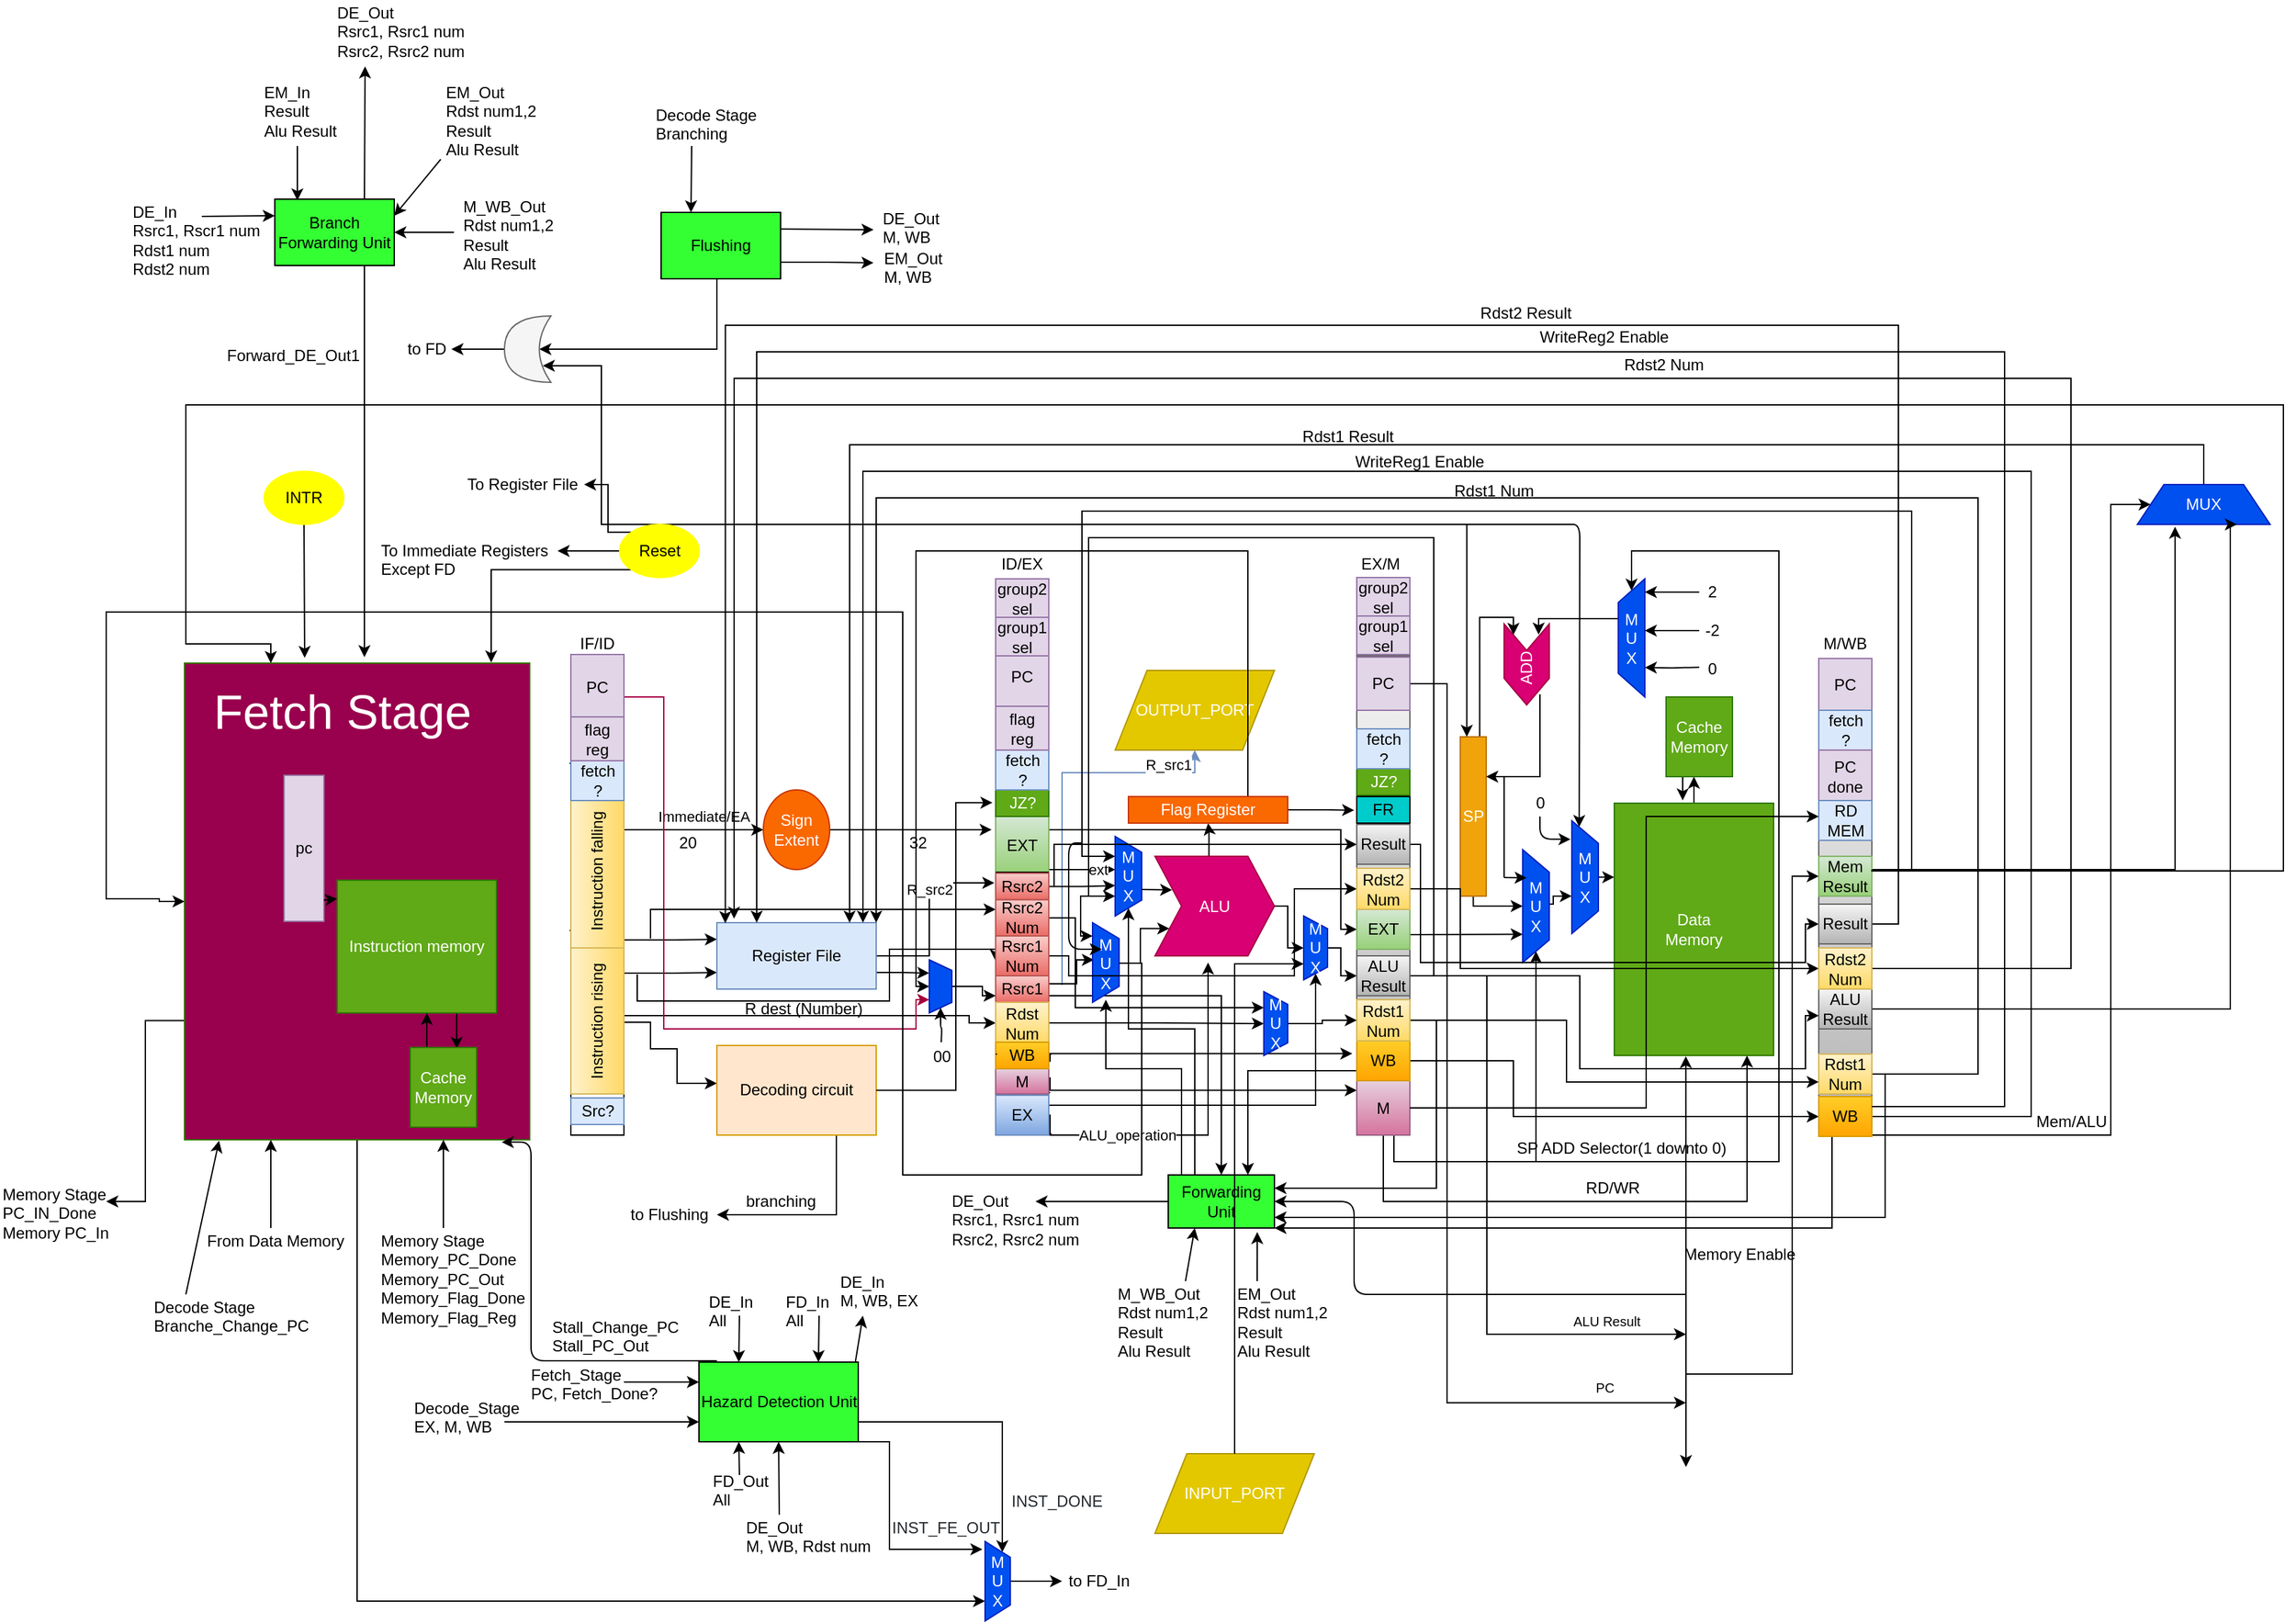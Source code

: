 <mxfile version="12.1.3" type="device" pages="1"><diagram id="LX_nMV4S_PJ2llrWWPHS" name="pipline processor diagram"><mxGraphModel dx="2105" dy="1428" grid="1" gridSize="10" guides="1" tooltips="1" connect="1" arrows="1" fold="1" page="1" pageScale="1" pageWidth="1100" pageHeight="850" math="0" shadow="0"><root><mxCell id="0"/><mxCell id="1" parent="0"/><mxCell id="yJKPFgLvXAcaT-WGZ1qB-152" style="edgeStyle=elbowEdgeStyle;rounded=0;orthogonalLoop=1;jettySize=auto;html=1;exitX=0.5;exitY=1;exitDx=0;exitDy=0;entryX=0.75;entryY=1;entryDx=0;entryDy=0;" edge="1" parent="1" source="yJKPFgLvXAcaT-WGZ1qB-149" target="yJKPFgLvXAcaT-WGZ1qB-85"><mxGeometry relative="1" as="geometry"><Array as="points"><mxPoint x="199" y="670"/></Array></mxGeometry></mxCell><mxCell id="yJKPFgLvXAcaT-WGZ1qB-165" style="edgeStyle=elbowEdgeStyle;rounded=0;orthogonalLoop=1;jettySize=auto;html=1;exitX=0;exitY=0.75;exitDx=0;exitDy=0;" edge="1" parent="1" source="yJKPFgLvXAcaT-WGZ1qB-149"><mxGeometry relative="1" as="geometry"><mxPoint x="10" y="490" as="targetPoint"/></mxGeometry></mxCell><mxCell id="yJKPFgLvXAcaT-WGZ1qB-149" value="" style="rounded=0;whiteSpace=wrap;html=1;strokeColor=#2D7600;fillColor=#99004D;" vertex="1" parent="1"><mxGeometry x="69" y="84.5" width="260" height="359" as="geometry"/></mxCell><mxCell id="4E08yybWWMkCYf9WOjVP-5" value="pc" style="rounded=0;whiteSpace=wrap;html=1;fillColor=#E1D5E7;strokeColor=#9673A6;" parent="1" vertex="1"><mxGeometry x="144" y="169" width="30" height="110" as="geometry"/></mxCell><mxCell id="4E08yybWWMkCYf9WOjVP-80" style="edgeStyle=orthogonalEdgeStyle;rounded=0;orthogonalLoop=1;jettySize=auto;html=1;exitX=1;exitY=0.75;exitDx=0;exitDy=0;" parent="1" edge="1"><mxGeometry relative="1" as="geometry"><mxPoint x="470" y="401" as="targetPoint"/><Array as="points"><mxPoint x="400" y="355"/><mxPoint x="420" y="355"/><mxPoint x="420" y="375"/><mxPoint x="440" y="375"/><mxPoint x="440" y="401"/></Array><mxPoint x="400" y="345" as="sourcePoint"/></mxGeometry></mxCell><mxCell id="4E08yybWWMkCYf9WOjVP-91" value="Immediate/EA" style="edgeStyle=orthogonalEdgeStyle;rounded=0;orthogonalLoop=1;jettySize=auto;html=1;exitX=1;exitY=0.25;exitDx=0;exitDy=0;" parent="1" source="4E08yybWWMkCYf9WOjVP-29" target="4E08yybWWMkCYf9WOjVP-90" edge="1"><mxGeometry x="0.379" y="10" relative="1" as="geometry"><Array as="points"><mxPoint x="400" y="210"/></Array><mxPoint as="offset"/></mxGeometry></mxCell><mxCell id="4E08yybWWMkCYf9WOjVP-109" style="edgeStyle=orthogonalEdgeStyle;rounded=0;orthogonalLoop=1;jettySize=auto;html=1;exitX=1;exitY=0.75;exitDx=0;exitDy=0;entryX=0;entryY=0.75;entryDx=0;entryDy=0;" parent="1" source="4E08yybWWMkCYf9WOjVP-29" target="4E08yybWWMkCYf9WOjVP-64" edge="1"><mxGeometry relative="1" as="geometry"><Array as="points"><mxPoint x="400" y="318"/><mxPoint x="435" y="318"/></Array></mxGeometry></mxCell><mxCell id="4E08yybWWMkCYf9WOjVP-112" style="edgeStyle=orthogonalEdgeStyle;rounded=0;orthogonalLoop=1;jettySize=auto;html=1;exitX=1;exitY=0.5;exitDx=0;exitDy=0;entryX=0;entryY=0.25;entryDx=0;entryDy=0;" parent="1" source="4E08yybWWMkCYf9WOjVP-29" target="4E08yybWWMkCYf9WOjVP-64" edge="1"><mxGeometry relative="1" as="geometry"><Array as="points"><mxPoint x="400" y="293"/><mxPoint x="435" y="293"/></Array></mxGeometry></mxCell><mxCell id="4E08yybWWMkCYf9WOjVP-113" style="edgeStyle=orthogonalEdgeStyle;rounded=0;orthogonalLoop=1;jettySize=auto;html=1;exitX=1;exitY=0.75;exitDx=0;exitDy=0;entryX=0;entryY=0.5;entryDx=0;entryDy=0;" parent="1" source="4E08yybWWMkCYf9WOjVP-29" target="2OBK5qv-GfiWQ9ZiYsGk-57" edge="1"><mxGeometry relative="1" as="geometry"><Array as="points"><mxPoint x="660" y="350"/></Array><mxPoint x="677" y="350" as="targetPoint"/></mxGeometry></mxCell><mxCell id="4E08yybWWMkCYf9WOjVP-114" value="R dest (Number)" style="text;html=1;align=center;verticalAlign=middle;resizable=0;points=[];" parent="4E08yybWWMkCYf9WOjVP-113" vertex="1" connectable="0"><mxGeometry x="-0.649" y="-1" relative="1" as="geometry"><mxPoint x="85" y="-6.0" as="offset"/></mxGeometry></mxCell><mxCell id="4E08yybWWMkCYf9WOjVP-29" value="" style="rounded=0;whiteSpace=wrap;html=1;" parent="1" vertex="1"><mxGeometry x="360" y="80" width="40" height="360" as="geometry"/></mxCell><mxCell id="4E08yybWWMkCYf9WOjVP-30" value="IF/ID" style="text;html=1;strokeColor=none;fillColor=none;align=center;verticalAlign=middle;whiteSpace=wrap;rounded=0;" parent="1" vertex="1"><mxGeometry x="360" y="60" width="40" height="20" as="geometry"/></mxCell><mxCell id="4E08yybWWMkCYf9WOjVP-36" value="" style="endArrow=none;html=1;" parent="1" edge="1"><mxGeometry width="50" height="50" relative="1" as="geometry"><mxPoint x="359" y="160" as="sourcePoint"/><mxPoint x="400" y="160" as="targetPoint"/></mxGeometry></mxCell><mxCell id="mLqh3PJ9xzcNN4brV6Km-21" style="edgeStyle=orthogonalEdgeStyle;rounded=0;orthogonalLoop=1;jettySize=auto;html=1;exitX=1;exitY=0.75;exitDx=0;exitDy=0;entryX=0.75;entryY=1;entryDx=0;entryDy=0;fillColor=#d80073;strokeColor=#A50040;" parent="1" target="mLqh3PJ9xzcNN4brV6Km-19" edge="1"><mxGeometry relative="1" as="geometry"><Array as="points"><mxPoint x="430" y="110"/><mxPoint x="430" y="360"/><mxPoint x="620" y="360"/><mxPoint x="620" y="338"/></Array><mxPoint x="400" y="110" as="sourcePoint"/></mxGeometry></mxCell><mxCell id="4E08yybWWMkCYf9WOjVP-38" value="" style="endArrow=none;html=1;exitX=-0.025;exitY=0.572;exitDx=0;exitDy=0;exitPerimeter=0;" parent="1" source="4E08yybWWMkCYf9WOjVP-29" edge="1"><mxGeometry width="50" height="50" relative="1" as="geometry"><mxPoint x="360" y="296" as="sourcePoint"/><mxPoint x="400" y="286" as="targetPoint"/></mxGeometry></mxCell><mxCell id="BlmAyrccgqfE3GmdUAsa-36" style="edgeStyle=orthogonalEdgeStyle;rounded=0;orthogonalLoop=1;jettySize=auto;html=1;" parent="1" edge="1"><mxGeometry relative="1" as="geometry"><mxPoint x="410" y="319" as="sourcePoint"/><mxPoint x="680" y="309" as="targetPoint"/><Array as="points"><mxPoint x="410" y="339"/><mxPoint x="600" y="339"/><mxPoint x="600" y="300"/><mxPoint x="680" y="300"/></Array></mxGeometry></mxCell><mxCell id="BlmAyrccgqfE3GmdUAsa-37" style="edgeStyle=orthogonalEdgeStyle;rounded=0;orthogonalLoop=1;jettySize=auto;html=1;entryX=0;entryY=0.25;entryDx=0;entryDy=0;" parent="1" target="BlmAyrccgqfE3GmdUAsa-30" edge="1"><mxGeometry relative="1" as="geometry"><mxPoint x="420" y="292" as="sourcePoint"/><mxPoint x="680" y="271.562" as="targetPoint"/><Array as="points"><mxPoint x="420" y="270"/><mxPoint x="680" y="270"/></Array></mxGeometry></mxCell><mxCell id="4E08yybWWMkCYf9WOjVP-41" value="&lt;div&gt;Instruction rising&lt;/div&gt;" style="text;html=1;strokeColor=#d6b656;fillColor=#fff2cc;align=center;verticalAlign=middle;whiteSpace=wrap;rounded=0;rotation=270;gradientColor=#ffd966;" parent="1" vertex="1"><mxGeometry x="325" y="334" width="110" height="40" as="geometry"/></mxCell><mxCell id="4E08yybWWMkCYf9WOjVP-42" value="Instruction falling" style="text;html=1;strokeColor=#d6b656;fillColor=#fff2cc;align=center;verticalAlign=middle;whiteSpace=wrap;rounded=0;rotation=270;gradientColor=#ffd966;" parent="1" vertex="1"><mxGeometry x="322" y="221" width="116" height="40" as="geometry"/></mxCell><mxCell id="yJKPFgLvXAcaT-WGZ1qB-125" style="edgeStyle=elbowEdgeStyle;rounded=0;orthogonalLoop=1;jettySize=auto;html=1;" edge="1" parent="1" source="4E08yybWWMkCYf9WOjVP-43"><mxGeometry relative="1" as="geometry"><mxPoint x="274" y="375" as="targetPoint"/><mxPoint x="274" y="354" as="sourcePoint"/></mxGeometry></mxCell><mxCell id="4E08yybWWMkCYf9WOjVP-43" value="Instruction memory" style="rounded=0;whiteSpace=wrap;html=1;fillColor=#60a917;strokeColor=#2D7600;fontColor=#ffffff;" parent="1" vertex="1"><mxGeometry x="184" y="248" width="120" height="100" as="geometry"/></mxCell><mxCell id="4E08yybWWMkCYf9WOjVP-46" value="" style="endArrow=classic;html=1;entryX=0;entryY=0.14;entryDx=0;entryDy=0;entryPerimeter=0;" parent="1" target="4E08yybWWMkCYf9WOjVP-43" edge="1"><mxGeometry width="50" height="50" relative="1" as="geometry"><mxPoint x="174" y="263" as="sourcePoint"/><mxPoint x="374" y="179" as="targetPoint"/></mxGeometry></mxCell><mxCell id="4E08yybWWMkCYf9WOjVP-127" value="R_src1" style="edgeStyle=orthogonalEdgeStyle;rounded=0;orthogonalLoop=1;jettySize=auto;html=1;entryX=0.5;entryY=1;entryDx=0;entryDy=0;fillColor=#dae8fc;strokeColor=#6c8ebf;" parent="1" target="4E08yybWWMkCYf9WOjVP-126" edge="1"><mxGeometry x="0.92" y="20" relative="1" as="geometry"><mxPoint x="730" y="327" as="sourcePoint"/><Array as="points"><mxPoint x="730" y="167"/><mxPoint x="830" y="167"/></Array><mxPoint as="offset"/><mxPoint x="830" y="147" as="targetPoint"/></mxGeometry></mxCell><mxCell id="4E08yybWWMkCYf9WOjVP-144" value="ext" style="edgeStyle=orthogonalEdgeStyle;rounded=0;orthogonalLoop=1;jettySize=auto;html=1;exitX=0.996;exitY=0.546;exitDx=0;exitDy=0;exitPerimeter=0;entryX=0.417;entryY=1;entryDx=0;entryDy=0;entryPerimeter=0;" parent="1" source="4E08yybWWMkCYf9WOjVP-145" target="4E08yybWWMkCYf9WOjVP-135" edge="1"><mxGeometry x="0.6" relative="1" as="geometry"><Array as="points"><mxPoint x="720" y="240"/></Array><mxPoint as="offset"/><mxPoint x="760" y="240" as="targetPoint"/></mxGeometry></mxCell><mxCell id="4E08yybWWMkCYf9WOjVP-48" value="&lt;div&gt;&lt;br&gt;&lt;/div&gt;&lt;div&gt;&lt;br&gt;&lt;/div&gt;" style="rounded=0;whiteSpace=wrap;html=1;gradientColor=#b3b3b3;fillColor=#f5f5f5;strokeColor=#666666;" parent="1" vertex="1"><mxGeometry x="680" y="80" width="40" height="360" as="geometry"/></mxCell><mxCell id="4E08yybWWMkCYf9WOjVP-49" value="ID/EX" style="text;html=1;strokeColor=none;fillColor=none;align=center;verticalAlign=middle;whiteSpace=wrap;rounded=0;" parent="1" vertex="1"><mxGeometry x="680" width="40" height="20" as="geometry"/></mxCell><mxCell id="4E08yybWWMkCYf9WOjVP-60" value="" style="endArrow=none;html=1;entryX=1;entryY=0.222;entryDx=0;entryDy=0;entryPerimeter=0;" parent="1" target="4E08yybWWMkCYf9WOjVP-48" edge="1"><mxGeometry width="50" height="50" relative="1" as="geometry"><mxPoint x="681" y="160" as="sourcePoint"/><mxPoint x="400" y="250" as="targetPoint"/></mxGeometry></mxCell><mxCell id="4E08yybWWMkCYf9WOjVP-83" value="R_src2" style="edgeStyle=orthogonalEdgeStyle;rounded=0;orthogonalLoop=1;jettySize=auto;html=1;exitX=1;exitY=0.5;exitDx=0;exitDy=0;" parent="1" source="4E08yybWWMkCYf9WOjVP-64" edge="1"><mxGeometry x="0.25" relative="1" as="geometry"><mxPoint x="679" y="250" as="targetPoint"/><Array as="points"><mxPoint x="630" y="305"/><mxPoint x="630" y="250"/></Array><mxPoint as="offset"/></mxGeometry></mxCell><mxCell id="mLqh3PJ9xzcNN4brV6Km-20" style="edgeStyle=orthogonalEdgeStyle;rounded=0;orthogonalLoop=1;jettySize=auto;html=1;exitX=1;exitY=0.75;exitDx=0;exitDy=0;entryX=0.25;entryY=1;entryDx=0;entryDy=0;" parent="1" source="4E08yybWWMkCYf9WOjVP-64" target="mLqh3PJ9xzcNN4brV6Km-19" edge="1"><mxGeometry relative="1" as="geometry"/></mxCell><mxCell id="4E08yybWWMkCYf9WOjVP-64" value="Register File" style="rounded=0;whiteSpace=wrap;html=1;fillColor=#dae8fc;strokeColor=#6c8ebf;" parent="1" vertex="1"><mxGeometry x="470" y="280" width="120" height="50" as="geometry"/></mxCell><mxCell id="yJKPFgLvXAcaT-WGZ1qB-103" style="edgeStyle=elbowEdgeStyle;rounded=0;orthogonalLoop=1;jettySize=auto;html=1;exitX=0.75;exitY=1;exitDx=0;exitDy=0;" edge="1" parent="1" source="4E08yybWWMkCYf9WOjVP-72"><mxGeometry relative="1" as="geometry"><mxPoint x="470" y="500" as="targetPoint"/><Array as="points"><mxPoint x="560" y="470"/></Array></mxGeometry></mxCell><mxCell id="4E08yybWWMkCYf9WOjVP-72" value="Decoding circuit" style="rounded=0;whiteSpace=wrap;html=1;fillColor=#ffe6cc;strokeColor=#d79b00;" parent="1" vertex="1"><mxGeometry x="470" y="372.5" width="120" height="67.5" as="geometry"/></mxCell><mxCell id="4E08yybWWMkCYf9WOjVP-92" style="edgeStyle=orthogonalEdgeStyle;rounded=0;orthogonalLoop=1;jettySize=auto;html=1;exitX=1;exitY=0.5;exitDx=0;exitDy=0;entryX=-0.075;entryY=0.361;entryDx=0;entryDy=0;entryPerimeter=0;" parent="1" source="4E08yybWWMkCYf9WOjVP-90" target="4E08yybWWMkCYf9WOjVP-48" edge="1"><mxGeometry relative="1" as="geometry"/></mxCell><mxCell id="4E08yybWWMkCYf9WOjVP-90" value="&lt;div&gt;Sign &lt;br&gt;&lt;/div&gt;&lt;div&gt;Extent&lt;/div&gt;" style="ellipse;whiteSpace=wrap;html=1;fillColor=#fa6800;strokeColor=#C73500;fontColor=#ffffff;" parent="1" vertex="1"><mxGeometry x="505" y="180" width="50" height="60" as="geometry"/></mxCell><mxCell id="4E08yybWWMkCYf9WOjVP-93" value="20&amp;nbsp; &amp;nbsp; &amp;nbsp; &amp;nbsp; &amp;nbsp; &amp;nbsp; &amp;nbsp; &amp;nbsp; &amp;nbsp; &amp;nbsp; &amp;nbsp; &amp;nbsp; &amp;nbsp; &amp;nbsp; &amp;nbsp; &amp;nbsp; &amp;nbsp; &amp;nbsp; &amp;nbsp; &amp;nbsp; &amp;nbsp; &amp;nbsp; &amp;nbsp; &amp;nbsp; 32" style="text;html=1;strokeColor=none;fillColor=none;align=center;verticalAlign=middle;whiteSpace=wrap;rounded=0;" parent="1" vertex="1"><mxGeometry x="430" y="210" width="210" height="20" as="geometry"/></mxCell><mxCell id="4E08yybWWMkCYf9WOjVP-95" value="" style="endArrow=none;html=1;" parent="1" source="4E08yybWWMkCYf9WOjVP-100" edge="1"><mxGeometry width="50" height="50" relative="1" as="geometry"><mxPoint x="681" y="379" as="sourcePoint"/><mxPoint x="722" y="379" as="targetPoint"/></mxGeometry></mxCell><mxCell id="4E08yybWWMkCYf9WOjVP-98" value="" style="endArrow=none;html=1;" parent="1" edge="1"><mxGeometry width="50" height="50" relative="1" as="geometry"><mxPoint x="680" y="408" as="sourcePoint"/><mxPoint x="721" y="408" as="targetPoint"/></mxGeometry></mxCell><mxCell id="4E08yybWWMkCYf9WOjVP-116" style="edgeStyle=orthogonalEdgeStyle;rounded=0;orthogonalLoop=1;jettySize=auto;html=1;exitX=1;exitY=0.25;exitDx=0;exitDy=0;entryX=-0.083;entryY=0.86;entryDx=0;entryDy=0;entryPerimeter=0;" parent="1" edge="1"><mxGeometry relative="1" as="geometry"><Array as="points"><mxPoint x="721" y="379"/></Array><mxPoint x="721" y="384.75" as="sourcePoint"/><mxPoint x="948.68" y="378.6" as="targetPoint"/></mxGeometry></mxCell><mxCell id="fKKYeoiRg28k1ptRf3ZL-7" style="edgeStyle=orthogonalEdgeStyle;rounded=0;orthogonalLoop=1;jettySize=auto;html=1;exitX=1;exitY=0.5;exitDx=0;exitDy=0;entryX=0;entryY=0.25;entryDx=0;entryDy=0;" parent="1" edge="1"><mxGeometry relative="1" as="geometry"><mxPoint x="721" y="396.5" as="sourcePoint"/><mxPoint x="952" y="406.25" as="targetPoint"/><Array as="points"><mxPoint x="721" y="406"/></Array></mxGeometry></mxCell><mxCell id="4E08yybWWMkCYf9WOjVP-101" value="M" style="text;html=1;strokeColor=#996185;fillColor=#e6d0de;align=center;verticalAlign=middle;whiteSpace=wrap;rounded=0;gradientColor=#d5739d;" parent="1" vertex="1"><mxGeometry x="680" y="390" width="40" height="19" as="geometry"/></mxCell><mxCell id="4E08yybWWMkCYf9WOjVP-102" value="" style="endArrow=none;html=1;" parent="1" edge="1"><mxGeometry width="50" height="50" relative="1" as="geometry"><mxPoint x="681" y="439" as="sourcePoint"/><mxPoint x="722" y="439" as="targetPoint"/></mxGeometry></mxCell><mxCell id="4E08yybWWMkCYf9WOjVP-124" value="ALU_operation" style="edgeStyle=orthogonalEdgeStyle;rounded=0;orthogonalLoop=1;jettySize=auto;html=1;exitX=1;exitY=0.5;exitDx=0;exitDy=0;" parent="1" source="4E08yybWWMkCYf9WOjVP-105" edge="1"><mxGeometry x="-0.446" relative="1" as="geometry"><mxPoint x="840" y="310" as="targetPoint"/><Array as="points"><mxPoint x="721" y="440"/><mxPoint x="840" y="440"/></Array><mxPoint as="offset"/></mxGeometry></mxCell><mxCell id="6JOjSw8viPyTcU2Nd20h-6" style="edgeStyle=orthogonalEdgeStyle;rounded=0;orthogonalLoop=1;jettySize=auto;html=1;exitX=1;exitY=0.25;exitDx=0;exitDy=0;entryX=1;entryY=0.5;entryDx=0;entryDy=0;" parent="1" source="4E08yybWWMkCYf9WOjVP-105" target="6JOjSw8viPyTcU2Nd20h-1" edge="1"><mxGeometry relative="1" as="geometry"/></mxCell><mxCell id="4E08yybWWMkCYf9WOjVP-105" value="EX" style="text;html=1;align=center;verticalAlign=middle;whiteSpace=wrap;rounded=0;gradientColor=#7ea6e0;fillColor=#dae8fc;strokeColor=#6c8ebf;" parent="1" vertex="1"><mxGeometry x="680" y="410" width="40" height="30" as="geometry"/></mxCell><mxCell id="4E08yybWWMkCYf9WOjVP-130" style="edgeStyle=orthogonalEdgeStyle;rounded=0;orthogonalLoop=1;jettySize=auto;html=1;exitX=1;exitY=0.5;exitDx=0;exitDy=0;entryX=0;entryY=0.5;entryDx=0;entryDy=0;" parent="1" source="4E08yybWWMkCYf9WOjVP-118" target="4E08yybWWMkCYf9WOjVP-129" edge="1"><mxGeometry relative="1" as="geometry"><Array as="points"><mxPoint x="1070" y="384"/><mxPoint x="1070" y="426"/></Array></mxGeometry></mxCell><mxCell id="4E08yybWWMkCYf9WOjVP-171" style="edgeStyle=orthogonalEdgeStyle;rounded=0;orthogonalLoop=1;jettySize=auto;html=1;entryX=0;entryY=0.5;entryDx=0;entryDy=0;" parent="1" edge="1" target="yJKPFgLvXAcaT-WGZ1qB-149"><mxGeometry relative="1" as="geometry"><mxPoint x="50" y="264" as="targetPoint"/><mxPoint x="790" y="310" as="sourcePoint"/><Array as="points"><mxPoint x="790" y="470"/><mxPoint x="610" y="470"/><mxPoint x="610" y="46"/><mxPoint x="10" y="46"/><mxPoint x="10" y="262"/><mxPoint x="50" y="262"/><mxPoint x="50" y="264"/></Array></mxGeometry></mxCell><mxCell id="4E08yybWWMkCYf9WOjVP-196" style="edgeStyle=orthogonalEdgeStyle;rounded=0;orthogonalLoop=1;jettySize=auto;html=1;exitX=1;exitY=0.75;exitDx=0;exitDy=0;entryX=0.75;entryY=1;entryDx=0;entryDy=0;" parent="1" source="4E08yybWWMkCYf9WOjVP-115" target="4E08yybWWMkCYf9WOjVP-190" edge="1"><mxGeometry relative="1" as="geometry"><Array as="points"><mxPoint x="1000" y="289"/><mxPoint x="1060" y="289"/></Array><mxPoint x="1060" y="289" as="targetPoint"/></mxGeometry></mxCell><mxCell id="4E08yybWWMkCYf9WOjVP-115" value="" style="rounded=0;whiteSpace=wrap;html=1;gradientColor=#b3b3b3;fillColor=#f5f5f5;strokeColor=#666666;" parent="1" vertex="1"><mxGeometry x="952" y="79" width="40" height="360" as="geometry"/></mxCell><mxCell id="2OBK5qv-GfiWQ9ZiYsGk-33" style="edgeStyle=orthogonalEdgeStyle;rounded=0;orthogonalLoop=1;jettySize=auto;html=1;endSize=6;strokeWidth=1;entryX=1;entryY=0.5;entryDx=0;entryDy=0;exitX=1;exitY=0.5;exitDx=0;exitDy=0;" parent="1" source="4E08yybWWMkCYf9WOjVP-117" target="2OBK5qv-GfiWQ9ZiYsGk-2" edge="1"><mxGeometry relative="1" as="geometry"><mxPoint x="1690" as="targetPoint"/><Array as="points"><mxPoint x="980" y="420"/><mxPoint x="980" y="460"/><mxPoint x="1270" y="460"/><mxPoint x="1270"/><mxPoint x="1159"/></Array><mxPoint x="1000" y="420" as="sourcePoint"/></mxGeometry></mxCell><mxCell id="2OBK5qv-GfiWQ9ZiYsGk-34" value="SP ADD Selector(1 downto 0)" style="text;html=1;align=center;verticalAlign=middle;resizable=0;points=[];" parent="2OBK5qv-GfiWQ9ZiYsGk-33" vertex="1" connectable="0"><mxGeometry x="-0.543" y="-2" relative="1" as="geometry"><mxPoint x="7.5" y="-12" as="offset"/></mxGeometry></mxCell><mxCell id="fKKYeoiRg28k1ptRf3ZL-5" style="edgeStyle=orthogonalEdgeStyle;rounded=0;orthogonalLoop=1;jettySize=auto;html=1;exitX=0.5;exitY=1;exitDx=0;exitDy=0;entryX=0.833;entryY=1;entryDx=0;entryDy=0;entryPerimeter=0;" parent="1" source="4E08yybWWMkCYf9WOjVP-117" target="4E08yybWWMkCYf9WOjVP-183" edge="1"><mxGeometry relative="1" as="geometry"><Array as="points"><mxPoint x="972" y="490"/><mxPoint x="1246" y="490"/></Array><mxPoint x="1252" y="410" as="targetPoint"/></mxGeometry></mxCell><mxCell id="4E08yybWWMkCYf9WOjVP-117" value="M" style="text;html=1;strokeColor=#996185;fillColor=#e6d0de;align=center;verticalAlign=middle;whiteSpace=wrap;rounded=0;gradientColor=#d5739d;" parent="1" vertex="1"><mxGeometry x="952" y="399" width="40" height="41" as="geometry"/></mxCell><mxCell id="yJKPFgLvXAcaT-WGZ1qB-38" style="edgeStyle=elbowEdgeStyle;rounded=0;orthogonalLoop=1;jettySize=auto;html=1;exitX=0;exitY=0.75;exitDx=0;exitDy=0;entryX=0.75;entryY=0;entryDx=0;entryDy=0;" edge="1" parent="1" source="4E08yybWWMkCYf9WOjVP-118" target="BlmAyrccgqfE3GmdUAsa-24"><mxGeometry relative="1" as="geometry"><Array as="points"><mxPoint x="870" y="430"/></Array></mxGeometry></mxCell><mxCell id="4E08yybWWMkCYf9WOjVP-118" value="WB" style="text;html=1;strokeColor=#d79b00;fillColor=#ffcd28;align=center;verticalAlign=middle;whiteSpace=wrap;rounded=0;gradientColor=#ffa500;" parent="1" vertex="1"><mxGeometry x="952" y="369" width="40" height="30" as="geometry"/></mxCell><mxCell id="4E08yybWWMkCYf9WOjVP-150" style="edgeStyle=orthogonalEdgeStyle;rounded=0;orthogonalLoop=1;jettySize=auto;html=1;exitX=0.452;exitY=0.004;exitDx=0;exitDy=0;exitPerimeter=0;" parent="1" source="4E08yybWWMkCYf9WOjVP-119" target="4E08yybWWMkCYf9WOjVP-147" edge="1"><mxGeometry relative="1" as="geometry"><mxPoint x="845.059" y="210" as="targetPoint"/><Array as="points"/></mxGeometry></mxCell><mxCell id="6JOjSw8viPyTcU2Nd20h-2" style="edgeStyle=orthogonalEdgeStyle;rounded=0;orthogonalLoop=1;jettySize=auto;html=1;exitX=1;exitY=0.5;exitDx=0;exitDy=0;entryX=0.5;entryY=1;entryDx=0;entryDy=0;" parent="1" source="4E08yybWWMkCYf9WOjVP-119" target="6JOjSw8viPyTcU2Nd20h-1" edge="1"><mxGeometry relative="1" as="geometry"><Array as="points"><mxPoint x="900" y="268"/><mxPoint x="900" y="299"/></Array></mxGeometry></mxCell><mxCell id="4E08yybWWMkCYf9WOjVP-119" value="ALU" style="shape=step;perimeter=stepPerimeter;whiteSpace=wrap;html=1;fixedSize=1;fillColor=#d80073;strokeColor=#A50040;fontColor=#ffffff;" parent="1" vertex="1"><mxGeometry x="800" y="230" width="90" height="75" as="geometry"/></mxCell><mxCell id="4E08yybWWMkCYf9WOjVP-126" value="OUTPUT_PORT" style="shape=parallelogram;perimeter=parallelogramPerimeter;whiteSpace=wrap;html=1;fillColor=#e3c800;strokeColor=#B09500;fontColor=#ffffff;" parent="1" vertex="1"><mxGeometry x="770" y="90" width="120" height="60" as="geometry"/></mxCell><mxCell id="4E08yybWWMkCYf9WOjVP-128" value="" style="rounded=0;whiteSpace=wrap;html=1;gradientColor=#b3b3b3;fillColor=#f5f5f5;strokeColor=#666666;" parent="1" vertex="1"><mxGeometry x="1300" y="81" width="40" height="360" as="geometry"/></mxCell><mxCell id="2OBK5qv-GfiWQ9ZiYsGk-66" style="edgeStyle=orthogonalEdgeStyle;rounded=0;orthogonalLoop=1;jettySize=auto;html=1;endSize=6;strokeWidth=1;" parent="1" source="4E08yybWWMkCYf9WOjVP-129" target="2OBK5qv-GfiWQ9ZiYsGk-48" edge="1"><mxGeometry relative="1" as="geometry"><mxPoint x="1520" y="-35" as="targetPoint"/><Array as="points"><mxPoint x="1520" y="440"/><mxPoint x="1520" y="-35"/></Array></mxGeometry></mxCell><mxCell id="2OBK5qv-GfiWQ9ZiYsGk-67" value="Mem/ALU" style="text;html=1;align=center;verticalAlign=middle;resizable=0;points=[];" parent="2OBK5qv-GfiWQ9ZiYsGk-66" vertex="1" connectable="0"><mxGeometry x="-0.589" relative="1" as="geometry"><mxPoint x="9.0" y="-10" as="offset"/></mxGeometry></mxCell><mxCell id="2OBK5qv-GfiWQ9ZiYsGk-70" style="edgeStyle=orthogonalEdgeStyle;rounded=0;orthogonalLoop=1;jettySize=auto;html=1;endSize=6;strokeWidth=1;strokeColor=#000000;entryX=0.917;entryY=0;entryDx=0;entryDy=0;entryPerimeter=0;" parent="1" source="4E08yybWWMkCYf9WOjVP-129" target="4E08yybWWMkCYf9WOjVP-64" edge="1"><mxGeometry relative="1" as="geometry"><mxPoint x="580" y="-60" as="targetPoint"/><Array as="points"><mxPoint x="1460" y="426"/><mxPoint x="1460" y="-60"/><mxPoint x="580" y="-60"/></Array></mxGeometry></mxCell><mxCell id="2OBK5qv-GfiWQ9ZiYsGk-76" value="WriteReg1 Enable" style="text;html=1;align=center;verticalAlign=middle;resizable=0;points=[];" parent="2OBK5qv-GfiWQ9ZiYsGk-70" vertex="1" connectable="0"><mxGeometry x="0.002" y="2" relative="1" as="geometry"><mxPoint x="-151.88" y="-9" as="offset"/></mxGeometry></mxCell><mxCell id="BlmAyrccgqfE3GmdUAsa-52" style="edgeStyle=orthogonalEdgeStyle;rounded=0;orthogonalLoop=1;jettySize=auto;html=1;exitX=0.25;exitY=1;exitDx=0;exitDy=0;entryX=1;entryY=1;entryDx=0;entryDy=0;" parent="1" source="4E08yybWWMkCYf9WOjVP-129" target="BlmAyrccgqfE3GmdUAsa-24" edge="1"><mxGeometry relative="1" as="geometry"><mxPoint x="900" y="571" as="targetPoint"/><Array as="points"><mxPoint x="1310" y="510"/></Array></mxGeometry></mxCell><mxCell id="4E08yybWWMkCYf9WOjVP-129" value="WB" style="text;html=1;strokeColor=#d79b00;fillColor=#ffcd28;align=center;verticalAlign=middle;whiteSpace=wrap;rounded=0;gradientColor=#ffa500;" parent="1" vertex="1"><mxGeometry x="1300" y="411" width="40" height="30" as="geometry"/></mxCell><mxCell id="4E08yybWWMkCYf9WOjVP-131" value="EX/M" style="text;html=1;strokeColor=none;fillColor=none;align=center;verticalAlign=middle;whiteSpace=wrap;rounded=0;" parent="1" vertex="1"><mxGeometry x="950" width="40" height="20" as="geometry"/></mxCell><mxCell id="4E08yybWWMkCYf9WOjVP-132" value="M/WB" style="text;html=1;strokeColor=none;fillColor=none;align=center;verticalAlign=middle;whiteSpace=wrap;rounded=0;" parent="1" vertex="1"><mxGeometry x="1300" y="60" width="40" height="20" as="geometry"/></mxCell><mxCell id="4E08yybWWMkCYf9WOjVP-135" value="" style="shape=trapezoid;perimeter=trapezoidPerimeter;whiteSpace=wrap;html=1;direction=south;fillColor=#0050ef;strokeColor=#001DBC;fontColor=#ffffff;" parent="1" vertex="1"><mxGeometry x="770" y="215" width="20" height="60" as="geometry"/></mxCell><mxCell id="4E08yybWWMkCYf9WOjVP-139" value="" style="endArrow=classic;html=1;entryX=0.144;entryY=0.338;entryDx=0;entryDy=0;entryPerimeter=0;" parent="1" target="4E08yybWWMkCYf9WOjVP-119" edge="1"><mxGeometry width="50" height="50" relative="1" as="geometry"><mxPoint x="790" y="255" as="sourcePoint"/><mxPoint x="510" y="250" as="targetPoint"/></mxGeometry></mxCell><mxCell id="4E08yybWWMkCYf9WOjVP-142" value="&lt;font color=&quot;#ffffff&quot;&gt;M&lt;br&gt;U&lt;br&gt;X&lt;br&gt;&lt;/font&gt;" style="text;html=1;strokeColor=none;fillColor=none;align=center;verticalAlign=middle;whiteSpace=wrap;rounded=0;rotation=0;" parent="1" vertex="1"><mxGeometry x="780" y="230" height="30" as="geometry"/></mxCell><mxCell id="1GG9O-J_CjtxU6OEQzYO-9" style="edgeStyle=orthogonalEdgeStyle;rounded=0;orthogonalLoop=1;jettySize=auto;html=1;exitX=1;exitY=0.5;exitDx=0;exitDy=0;entryX=0;entryY=0.5;entryDx=0;entryDy=0;strokeColor=#000000;" parent="1" source="4E08yybWWMkCYf9WOjVP-145" target="2OBK5qv-GfiWQ9ZiYsGk-51" edge="1"><mxGeometry relative="1" as="geometry"><Array as="points"><mxPoint x="720" y="210"/><mxPoint x="940" y="210"/><mxPoint x="940" y="285"/></Array></mxGeometry></mxCell><mxCell id="4E08yybWWMkCYf9WOjVP-145" value="EXT" style="text;html=1;strokeColor=#82b366;fillColor=#d5e8d4;align=center;verticalAlign=middle;whiteSpace=wrap;rounded=0;rotation=0;gradientColor=#97d077;" parent="1" vertex="1"><mxGeometry x="680" y="200" width="40" height="43" as="geometry"/></mxCell><mxCell id="4E08yybWWMkCYf9WOjVP-146" value="" style="endArrow=none;html=1;" parent="1" edge="1"><mxGeometry width="50" height="50" relative="1" as="geometry"><mxPoint x="680" y="242" as="sourcePoint"/><mxPoint x="720" y="242" as="targetPoint"/></mxGeometry></mxCell><mxCell id="4E08yybWWMkCYf9WOjVP-155" style="edgeStyle=orthogonalEdgeStyle;rounded=0;orthogonalLoop=1;jettySize=auto;html=1;exitX=1;exitY=0.5;exitDx=0;exitDy=0;entryX=-0.05;entryY=0.323;entryDx=0;entryDy=0;entryPerimeter=0;" parent="1" source="4E08yybWWMkCYf9WOjVP-147" target="4E08yybWWMkCYf9WOjVP-115" edge="1"><mxGeometry relative="1" as="geometry"><Array as="points"><mxPoint x="930" y="195"/><mxPoint x="930" y="195"/></Array></mxGeometry></mxCell><mxCell id="mLqh3PJ9xzcNN4brV6Km-30" style="edgeStyle=orthogonalEdgeStyle;rounded=0;orthogonalLoop=1;jettySize=auto;html=1;exitX=0.75;exitY=0;exitDx=0;exitDy=0;entryX=0.5;entryY=1;entryDx=0;entryDy=0;" parent="1" source="4E08yybWWMkCYf9WOjVP-147" target="mLqh3PJ9xzcNN4brV6Km-19" edge="1"><mxGeometry relative="1" as="geometry"><Array as="points"><mxPoint x="870"/><mxPoint x="620"/><mxPoint x="620" y="328"/></Array></mxGeometry></mxCell><mxCell id="4E08yybWWMkCYf9WOjVP-147" value="Flag Register" style="rounded=0;whiteSpace=wrap;html=1;fillColor=#fa6800;strokeColor=#C73500;fontColor=#ffffff;" parent="1" vertex="1"><mxGeometry x="780" y="185" width="120" height="20" as="geometry"/></mxCell><mxCell id="4E08yybWWMkCYf9WOjVP-168" value="" style="endArrow=none;html=1;entryX=1;entryY=0.222;entryDx=0;entryDy=0;entryPerimeter=0;" parent="1" edge="1"><mxGeometry width="50" height="50" relative="1" as="geometry"><mxPoint x="952" y="159.49" as="sourcePoint"/><mxPoint x="991" y="159.41" as="targetPoint"/></mxGeometry></mxCell><mxCell id="1GG9O-J_CjtxU6OEQzYO-19" style="edgeStyle=orthogonalEdgeStyle;rounded=0;orthogonalLoop=1;jettySize=auto;html=1;exitX=1;exitY=0.5;exitDx=0;exitDy=0;strokeColor=#000000;" parent="1" source="4E08yybWWMkCYf9WOjVP-169" edge="1"><mxGeometry relative="1" as="geometry"><Array as="points"><mxPoint x="1020" y="100"/><mxPoint x="1020" y="642"/></Array><mxPoint x="1200" y="641.6" as="targetPoint"/></mxGeometry></mxCell><mxCell id="4E08yybWWMkCYf9WOjVP-169" value="PC" style="text;html=1;strokeColor=#9673a6;fillColor=#e1d5e7;align=center;verticalAlign=middle;whiteSpace=wrap;rounded=0;" parent="1" vertex="1"><mxGeometry x="952" y="80" width="40" height="40" as="geometry"/></mxCell><mxCell id="2OBK5qv-GfiWQ9ZiYsGk-61" style="edgeStyle=orthogonalEdgeStyle;rounded=0;orthogonalLoop=1;jettySize=auto;html=1;entryX=0;entryY=0.5;entryDx=0;entryDy=0;endSize=6;strokeWidth=1;" parent="1" target="2OBK5qv-GfiWQ9ZiYsGk-46" edge="1"><mxGeometry relative="1" as="geometry"><mxPoint x="1200" y="571.6" as="sourcePoint"/><Array as="points"><mxPoint x="1200" y="620"/><mxPoint x="1280" y="620"/><mxPoint x="1280" y="245"/></Array></mxGeometry></mxCell><mxCell id="yJKPFgLvXAcaT-WGZ1qB-129" style="edgeStyle=elbowEdgeStyle;rounded=0;orthogonalLoop=1;jettySize=auto;html=1;exitX=0.5;exitY=0;exitDx=0;exitDy=0;" edge="1" parent="1" source="4E08yybWWMkCYf9WOjVP-183"><mxGeometry relative="1" as="geometry"><mxPoint x="1206" y="170" as="targetPoint"/><mxPoint x="1206" y="180" as="sourcePoint"/></mxGeometry></mxCell><mxCell id="4E08yybWWMkCYf9WOjVP-183" value="&lt;div&gt;Data &lt;br&gt;&lt;/div&gt;&lt;div&gt;Memory&lt;br&gt;&lt;/div&gt;" style="rounded=0;whiteSpace=wrap;html=1;fillColor=#60a917;strokeColor=#2D7600;fontColor=#ffffff;" parent="1" vertex="1"><mxGeometry x="1146" y="190" width="120" height="190" as="geometry"/></mxCell><mxCell id="2OBK5qv-GfiWQ9ZiYsGk-13" style="edgeStyle=orthogonalEdgeStyle;rounded=0;orthogonalLoop=1;jettySize=auto;html=1;exitX=0;exitY=0.25;exitDx=0;exitDy=0;" parent="1" source="4E08yybWWMkCYf9WOjVP-184" target="2OBK5qv-GfiWQ9ZiYsGk-1" edge="1"><mxGeometry relative="1" as="geometry"><mxPoint x="1080" y="60" as="targetPoint"/><Array as="points"><mxPoint x="1045" y="50"/><mxPoint x="1070" y="50"/></Array></mxGeometry></mxCell><mxCell id="1GG9O-J_CjtxU6OEQzYO-18" style="edgeStyle=orthogonalEdgeStyle;rounded=0;orthogonalLoop=1;jettySize=auto;html=1;exitX=1;exitY=0.5;exitDx=0;exitDy=0;entryX=0.5;entryY=1;entryDx=0;entryDy=0;strokeColor=#000000;" parent="1" source="4E08yybWWMkCYf9WOjVP-184" target="4E08yybWWMkCYf9WOjVP-190" edge="1"><mxGeometry relative="1" as="geometry"><Array as="points"><mxPoint x="1040" y="268"/></Array></mxGeometry></mxCell><mxCell id="4E08yybWWMkCYf9WOjVP-184" value="&lt;div&gt;SP&lt;br&gt;&lt;/div&gt;" style="rounded=0;whiteSpace=wrap;html=1;direction=south;fillColor=#f0a30a;strokeColor=#BD7000;fontColor=#ffffff;" parent="1" vertex="1"><mxGeometry x="1030" y="140" width="19.5" height="120" as="geometry"/></mxCell><mxCell id="4E08yybWWMkCYf9WOjVP-202" style="edgeStyle=orthogonalEdgeStyle;rounded=0;orthogonalLoop=1;jettySize=auto;html=1;exitX=0.5;exitY=0;exitDx=0;exitDy=0;entryX=0.668;entryY=1;entryDx=0;entryDy=0;entryPerimeter=0;" parent="1" source="4E08yybWWMkCYf9WOjVP-190" target="BlmAyrccgqfE3GmdUAsa-4" edge="1"><mxGeometry relative="1" as="geometry"><mxPoint x="1138" y="268" as="targetPoint"/><Array as="points"><mxPoint x="1097" y="266"/><mxPoint x="1100" y="266"/><mxPoint x="1100" y="260"/></Array></mxGeometry></mxCell><mxCell id="2OBK5qv-GfiWQ9ZiYsGk-36" value="" style="edgeStyle=orthogonalEdgeStyle;rounded=0;orthogonalLoop=1;jettySize=auto;html=1;endSize=6;strokeWidth=1;entryX=1;entryY=0.5;entryDx=0;entryDy=0;" parent="1" target="4E08yybWWMkCYf9WOjVP-190" edge="1"><mxGeometry relative="1" as="geometry"><mxPoint x="1080" y="460" as="sourcePoint"/><Array as="points"><mxPoint x="1080" y="460"/></Array></mxGeometry></mxCell><mxCell id="4E08yybWWMkCYf9WOjVP-190" value="M&lt;br&gt;U&lt;br&gt;X" style="shape=trapezoid;perimeter=trapezoidPerimeter;whiteSpace=wrap;html=1;direction=south;fillColor=#0050ef;strokeColor=#001DBC;fontColor=#ffffff;" parent="1" vertex="1"><mxGeometry x="1077" y="225" width="20" height="85" as="geometry"/></mxCell><mxCell id="2OBK5qv-GfiWQ9ZiYsGk-1" value="" style="shape=step;perimeter=stepPerimeter;whiteSpace=wrap;html=1;fixedSize=1;direction=south;fillColor=#d80073;strokeColor=#A50040;fontColor=#ffffff;" parent="1" vertex="1"><mxGeometry x="1063" y="55" width="34" height="61" as="geometry"/></mxCell><mxCell id="2OBK5qv-GfiWQ9ZiYsGk-11" style="edgeStyle=orthogonalEdgeStyle;rounded=0;orthogonalLoop=1;jettySize=auto;html=1;exitX=0.5;exitY=0;exitDx=0;exitDy=0;entryX=0.131;entryY=0.235;entryDx=0;entryDy=0;entryPerimeter=0;" parent="1" source="2OBK5qv-GfiWQ9ZiYsGk-2" target="2OBK5qv-GfiWQ9ZiYsGk-1" edge="1"><mxGeometry relative="1" as="geometry"><mxPoint x="1080" y="70" as="targetPoint"/><Array as="points"><mxPoint x="1149" y="51"/><mxPoint x="1089" y="51"/></Array></mxGeometry></mxCell><mxCell id="2OBK5qv-GfiWQ9ZiYsGk-27" style="edgeStyle=orthogonalEdgeStyle;rounded=0;orthogonalLoop=1;jettySize=auto;html=1;exitX=0.25;exitY=1;exitDx=0;exitDy=0;endSize=6;strokeWidth=1;entryX=0.25;entryY=1;entryDx=0;entryDy=0;" parent="1" target="2OBK5qv-GfiWQ9ZiYsGk-2" edge="1"><mxGeometry relative="1" as="geometry"><mxPoint x="1210" y="87.586" as="sourcePoint"/></mxGeometry></mxCell><mxCell id="2OBK5qv-GfiWQ9ZiYsGk-2" value="M&lt;br&gt;U&lt;br&gt;X" style="shape=trapezoid;perimeter=trapezoidPerimeter;whiteSpace=wrap;html=1;direction=north;fillColor=#0050ef;strokeColor=#001DBC;fontColor=#ffffff;" parent="1" vertex="1"><mxGeometry x="1149" y="21" width="20" height="89" as="geometry"/></mxCell><mxCell id="2OBK5qv-GfiWQ9ZiYsGk-5" value="" style="endArrow=classic;html=1;" parent="1" edge="1"><mxGeometry width="50" height="50" relative="1" as="geometry"><mxPoint x="1210" y="31" as="sourcePoint"/><mxPoint x="1169" y="31" as="targetPoint"/></mxGeometry></mxCell><mxCell id="2OBK5qv-GfiWQ9ZiYsGk-6" value="" style="endArrow=classic;html=1;" parent="1" edge="1"><mxGeometry width="50" height="50" relative="1" as="geometry"><mxPoint x="1210" y="60" as="sourcePoint"/><mxPoint x="1169" y="60" as="targetPoint"/></mxGeometry></mxCell><mxCell id="2OBK5qv-GfiWQ9ZiYsGk-8" value="2" style="text;html=1;strokeColor=none;fillColor=none;align=center;verticalAlign=middle;whiteSpace=wrap;rounded=0;" parent="1" vertex="1"><mxGeometry x="1200" y="21" width="40" height="20" as="geometry"/></mxCell><mxCell id="2OBK5qv-GfiWQ9ZiYsGk-9" value="-2" style="text;html=1;strokeColor=none;fillColor=none;align=center;verticalAlign=middle;whiteSpace=wrap;rounded=0;" parent="1" vertex="1"><mxGeometry x="1200" y="50" width="40" height="20" as="geometry"/></mxCell><mxCell id="2OBK5qv-GfiWQ9ZiYsGk-28" value="0" style="text;html=1;strokeColor=none;fillColor=none;align=center;verticalAlign=middle;whiteSpace=wrap;rounded=0;" parent="1" vertex="1"><mxGeometry x="1200" y="79" width="40" height="20" as="geometry"/></mxCell><mxCell id="1GG9O-J_CjtxU6OEQzYO-12" style="edgeStyle=orthogonalEdgeStyle;rounded=0;orthogonalLoop=1;jettySize=auto;html=1;exitX=0;exitY=1;exitDx=0;exitDy=0;entryX=0.25;entryY=0;entryDx=0;entryDy=0;strokeColor=#000000;" parent="1" source="2OBK5qv-GfiWQ9ZiYsGk-30" target="4E08yybWWMkCYf9WOjVP-184" edge="1"><mxGeometry relative="1" as="geometry"/></mxCell><mxCell id="2OBK5qv-GfiWQ9ZiYsGk-30" value="&lt;font color=&quot;#ffffff&quot;&gt;ADD&lt;/font&gt;" style="text;html=1;strokeColor=none;fillColor=none;align=center;verticalAlign=middle;whiteSpace=wrap;rounded=0;direction=east;rotation=270;" parent="1" vertex="1"><mxGeometry x="1060" y="78" width="40" height="20" as="geometry"/></mxCell><mxCell id="2OBK5qv-GfiWQ9ZiYsGk-65" style="edgeStyle=orthogonalEdgeStyle;rounded=0;orthogonalLoop=1;jettySize=auto;html=1;entryX=0.284;entryY=1.057;entryDx=0;entryDy=0;entryPerimeter=0;endSize=6;strokeWidth=1;" parent="1" source="2OBK5qv-GfiWQ9ZiYsGk-46" target="2OBK5qv-GfiWQ9ZiYsGk-48" edge="1"><mxGeometry relative="1" as="geometry"><Array as="points"><mxPoint x="1568" y="240"/></Array></mxGeometry></mxCell><mxCell id="BlmAyrccgqfE3GmdUAsa-17" style="edgeStyle=orthogonalEdgeStyle;rounded=0;orthogonalLoop=1;jettySize=auto;html=1;exitX=1;exitY=0.5;exitDx=0;exitDy=0;entryX=0.25;entryY=1;entryDx=0;entryDy=0;" parent="1" source="2OBK5qv-GfiWQ9ZiYsGk-46" target="4E08yybWWMkCYf9WOjVP-135" edge="1"><mxGeometry relative="1" as="geometry"><mxPoint x="744.857" y="-30" as="targetPoint"/><Array as="points"><mxPoint x="1340" y="240"/><mxPoint x="1370" y="240"/><mxPoint x="1370" y="-30"/><mxPoint x="745" y="-30"/><mxPoint x="745" y="230"/></Array></mxGeometry></mxCell><mxCell id="BlmAyrccgqfE3GmdUAsa-51" style="edgeStyle=orthogonalEdgeStyle;rounded=0;orthogonalLoop=1;jettySize=auto;html=1;entryX=1;entryY=0.75;entryDx=0;entryDy=0;" parent="1" edge="1"><mxGeometry relative="1" as="geometry"><mxPoint x="890" y="502.0" as="targetPoint"/><mxPoint x="1350" y="394" as="sourcePoint"/><Array as="points"><mxPoint x="1350" y="502"/></Array></mxGeometry></mxCell><mxCell id="2OBK5qv-GfiWQ9ZiYsGk-46" value="Mem&lt;br&gt;Result" style="text;html=1;strokeColor=#82b366;fillColor=#d5e8d4;align=center;verticalAlign=middle;whiteSpace=wrap;rounded=0;gradientColor=#97d077;" parent="1" vertex="1"><mxGeometry x="1300" y="230" width="40" height="30" as="geometry"/></mxCell><mxCell id="2OBK5qv-GfiWQ9ZiYsGk-71" style="edgeStyle=orthogonalEdgeStyle;rounded=0;orthogonalLoop=1;jettySize=auto;html=1;endSize=6;strokeWidth=1;entryX=1;entryY=0;entryDx=0;entryDy=0;" parent="1" source="2OBK5qv-GfiWQ9ZiYsGk-47" target="4E08yybWWMkCYf9WOjVP-64" edge="1"><mxGeometry relative="1" as="geometry"><mxPoint x="590" y="-40" as="targetPoint"/><Array as="points"><mxPoint x="1420" y="394"/><mxPoint x="1420" y="-40"/><mxPoint x="590" y="-40"/></Array></mxGeometry></mxCell><mxCell id="2OBK5qv-GfiWQ9ZiYsGk-74" value="Rdst1 Num" style="text;html=1;align=center;verticalAlign=middle;resizable=0;points=[];" parent="2OBK5qv-GfiWQ9ZiYsGk-71" vertex="1" connectable="0"><mxGeometry x="0.057" y="-2" relative="1" as="geometry"><mxPoint y="-3" as="offset"/></mxGeometry></mxCell><mxCell id="2OBK5qv-GfiWQ9ZiYsGk-47" value="Rdst1 Num" style="text;html=1;strokeColor=#d6b656;fillColor=#fff2cc;align=center;verticalAlign=middle;whiteSpace=wrap;rounded=0;gradientColor=#ffd966;" parent="1" vertex="1"><mxGeometry x="1300" y="379" width="40" height="30" as="geometry"/></mxCell><mxCell id="2OBK5qv-GfiWQ9ZiYsGk-72" style="edgeStyle=orthogonalEdgeStyle;rounded=0;orthogonalLoop=1;jettySize=auto;html=1;endSize=6;strokeWidth=1;entryX=0.833;entryY=0;entryDx=0;entryDy=0;entryPerimeter=0;" parent="1" source="2OBK5qv-GfiWQ9ZiYsGk-48" target="4E08yybWWMkCYf9WOjVP-64" edge="1"><mxGeometry relative="1" as="geometry"><mxPoint x="570" y="-80" as="targetPoint"/><Array as="points"><mxPoint x="1590" y="-80"/><mxPoint x="570" y="-80"/></Array></mxGeometry></mxCell><mxCell id="2OBK5qv-GfiWQ9ZiYsGk-75" value="Rdst1 Result" style="text;html=1;align=center;verticalAlign=middle;resizable=0;points=[];" parent="2OBK5qv-GfiWQ9ZiYsGk-72" vertex="1" connectable="0"><mxGeometry x="-0.042" y="-3" relative="1" as="geometry"><mxPoint y="-3" as="offset"/></mxGeometry></mxCell><mxCell id="2OBK5qv-GfiWQ9ZiYsGk-48" value="MUX" style="shape=trapezoid;perimeter=trapezoidPerimeter;whiteSpace=wrap;html=1;rounded=0;strokeColor=#001DBC;direction=east;fillColor=#0050ef;fontColor=#ffffff;" parent="1" vertex="1"><mxGeometry x="1540" y="-50" width="100" height="30" as="geometry"/></mxCell><mxCell id="2OBK5qv-GfiWQ9ZiYsGk-64" style="edgeStyle=orthogonalEdgeStyle;rounded=0;orthogonalLoop=1;jettySize=auto;html=1;endSize=6;strokeWidth=1;entryX=0.75;entryY=1;entryDx=0;entryDy=0;" parent="1" source="2OBK5qv-GfiWQ9ZiYsGk-49" target="2OBK5qv-GfiWQ9ZiYsGk-48" edge="1"><mxGeometry relative="1" as="geometry"><mxPoint x="1590" y="-20" as="targetPoint"/><Array as="points"><mxPoint x="1610" y="345"/><mxPoint x="1610" y="-20"/></Array></mxGeometry></mxCell><mxCell id="1GG9O-J_CjtxU6OEQzYO-1" style="edgeStyle=orthogonalEdgeStyle;rounded=0;orthogonalLoop=1;jettySize=auto;html=1;entryX=0.25;entryY=0;entryDx=0;entryDy=0;" parent="1" target="yJKPFgLvXAcaT-WGZ1qB-149" edge="1"><mxGeometry relative="1" as="geometry"><mxPoint x="70" y="70" as="targetPoint"/><mxPoint x="1340" y="240" as="sourcePoint"/><Array as="points"><mxPoint x="1650" y="241"/><mxPoint x="1650" y="-110"/><mxPoint x="70" y="-110"/><mxPoint x="70" y="70"/><mxPoint x="134" y="70"/></Array></mxGeometry></mxCell><mxCell id="2OBK5qv-GfiWQ9ZiYsGk-49" value="ALU Result" style="text;html=1;strokeColor=#666666;fillColor=#f5f5f5;align=center;verticalAlign=middle;whiteSpace=wrap;rounded=0;gradientColor=#b3b3b3;" parent="1" vertex="1"><mxGeometry x="1300" y="330" width="40" height="30" as="geometry"/></mxCell><mxCell id="2OBK5qv-GfiWQ9ZiYsGk-62" style="edgeStyle=orthogonalEdgeStyle;rounded=0;orthogonalLoop=1;jettySize=auto;html=1;endSize=6;strokeWidth=1;entryX=0;entryY=0.667;entryDx=0;entryDy=0;entryPerimeter=0;" parent="1" source="2OBK5qv-GfiWQ9ZiYsGk-50" target="2OBK5qv-GfiWQ9ZiYsGk-49" edge="1"><mxGeometry relative="1" as="geometry"><mxPoint x="1290" y="350" as="targetPoint"/><Array as="points"><mxPoint x="1120" y="320"/><mxPoint x="1120" y="390"/><mxPoint x="1290" y="390"/><mxPoint x="1290" y="350"/></Array></mxGeometry></mxCell><mxCell id="1GG9O-J_CjtxU6OEQzYO-11" style="edgeStyle=orthogonalEdgeStyle;rounded=0;orthogonalLoop=1;jettySize=auto;html=1;exitX=1;exitY=0.25;exitDx=0;exitDy=0;strokeColor=#000000;" parent="1" source="2OBK5qv-GfiWQ9ZiYsGk-50" edge="1"><mxGeometry relative="1" as="geometry"><mxPoint x="1200" y="590" as="targetPoint"/><Array as="points"><mxPoint x="992" y="320"/><mxPoint x="1050" y="320"/><mxPoint x="1050" y="590"/></Array></mxGeometry></mxCell><mxCell id="BlmAyrccgqfE3GmdUAsa-16" style="edgeStyle=orthogonalEdgeStyle;rounded=0;orthogonalLoop=1;jettySize=auto;html=1;exitX=1;exitY=0.5;exitDx=0;exitDy=0;entryX=0.75;entryY=1;entryDx=0;entryDy=0;" parent="1" source="2OBK5qv-GfiWQ9ZiYsGk-50" target="4E08yybWWMkCYf9WOjVP-135" edge="1"><mxGeometry relative="1" as="geometry"><mxPoint x="760" y="60" as="targetPoint"/><Array as="points"><mxPoint x="1010" y="320"/><mxPoint x="1010" y="-10"/><mxPoint x="750" y="-10"/><mxPoint x="750" y="260"/></Array></mxGeometry></mxCell><mxCell id="2OBK5qv-GfiWQ9ZiYsGk-50" value="ALU Result" style="text;html=1;strokeColor=#666666;fillColor=#f5f5f5;align=center;verticalAlign=middle;whiteSpace=wrap;rounded=0;gradientColor=#b3b3b3;" parent="1" vertex="1"><mxGeometry x="952" y="305" width="40" height="30" as="geometry"/></mxCell><mxCell id="2OBK5qv-GfiWQ9ZiYsGk-51" value="EXT" style="text;html=1;strokeColor=#82b366;fillColor=#d5e8d4;align=center;verticalAlign=middle;whiteSpace=wrap;rounded=0;gradientColor=#97d077;" parent="1" vertex="1"><mxGeometry x="952" y="270" width="40" height="30" as="geometry"/></mxCell><mxCell id="fKKYeoiRg28k1ptRf3ZL-33" style="edgeStyle=orthogonalEdgeStyle;rounded=0;orthogonalLoop=1;jettySize=auto;html=1;exitX=1;exitY=0.5;exitDx=0;exitDy=0;" parent="1" source="2OBK5qv-GfiWQ9ZiYsGk-55" edge="1"><mxGeometry relative="1" as="geometry"><mxPoint x="770" y="252" as="targetPoint"/><Array as="points"><mxPoint x="746" y="253"/></Array></mxGeometry></mxCell><mxCell id="X-ZVS_6GQXAC9IfEJl7Y-18" style="edgeStyle=orthogonalEdgeStyle;rounded=0;orthogonalLoop=1;jettySize=auto;html=1;entryX=0;entryY=0.5;entryDx=0;entryDy=0;" parent="1" target="X-ZVS_6GQXAC9IfEJl7Y-7" edge="1"><mxGeometry relative="1" as="geometry"><mxPoint x="724" y="253" as="sourcePoint"/><mxPoint x="946.048" y="220.81" as="targetPoint"/><Array as="points"><mxPoint x="724" y="221"/></Array></mxGeometry></mxCell><mxCell id="2OBK5qv-GfiWQ9ZiYsGk-55" value="Rsrc2" style="text;html=1;strokeColor=#b85450;fillColor=#f8cecc;align=center;verticalAlign=middle;whiteSpace=wrap;rounded=0;gradientColor=#ea6b66;" parent="1" vertex="1"><mxGeometry x="680" y="242.75" width="40" height="20" as="geometry"/></mxCell><mxCell id="BlmAyrccgqfE3GmdUAsa-34" style="edgeStyle=orthogonalEdgeStyle;rounded=0;orthogonalLoop=1;jettySize=auto;html=1;exitX=1;exitY=0.5;exitDx=0;exitDy=0;" parent="1" source="2OBK5qv-GfiWQ9ZiYsGk-56" edge="1"><mxGeometry relative="1" as="geometry"><mxPoint x="731" y="326.0" as="sourcePoint"/><mxPoint x="754" y="308" as="targetPoint"/><Array as="points"><mxPoint x="720" y="326"/><mxPoint x="741" y="326"/><mxPoint x="741" y="308"/></Array></mxGeometry></mxCell><mxCell id="yJKPFgLvXAcaT-WGZ1qB-34" style="edgeStyle=elbowEdgeStyle;rounded=0;orthogonalLoop=1;jettySize=auto;html=1;exitX=1;exitY=0.75;exitDx=0;exitDy=0;entryX=0.5;entryY=0;entryDx=0;entryDy=0;" edge="1" parent="1" source="2OBK5qv-GfiWQ9ZiYsGk-56" target="BlmAyrccgqfE3GmdUAsa-24"><mxGeometry relative="1" as="geometry"><Array as="points"><mxPoint x="850" y="400"/></Array></mxGeometry></mxCell><mxCell id="2OBK5qv-GfiWQ9ZiYsGk-56" value="Rsrc1" style="text;html=1;strokeColor=#b85450;fillColor=#f8cecc;align=center;verticalAlign=middle;whiteSpace=wrap;rounded=0;gradientColor=#ea6b66;" parent="1" vertex="1"><mxGeometry x="680" y="320" width="40" height="20" as="geometry"/></mxCell><mxCell id="X-ZVS_6GQXAC9IfEJl7Y-12" style="edgeStyle=orthogonalEdgeStyle;rounded=0;orthogonalLoop=1;jettySize=auto;html=1;exitX=1;exitY=0.5;exitDx=0;exitDy=0;entryX=0.5;entryY=1;entryDx=0;entryDy=0;" parent="1" source="2OBK5qv-GfiWQ9ZiYsGk-57" target="X-ZVS_6GQXAC9IfEJl7Y-11" edge="1"><mxGeometry relative="1" as="geometry"/></mxCell><mxCell id="2OBK5qv-GfiWQ9ZiYsGk-57" value="Rdst Num" style="text;html=1;strokeColor=#d6b656;fillColor=#fff2cc;align=center;verticalAlign=middle;whiteSpace=wrap;rounded=0;gradientColor=#ffd966;" parent="1" vertex="1"><mxGeometry x="680" y="340" width="40" height="31" as="geometry"/></mxCell><mxCell id="4E08yybWWMkCYf9WOjVP-100" value="WB" style="text;html=1;strokeColor=#d79b00;fillColor=#ffcd28;align=center;verticalAlign=middle;whiteSpace=wrap;rounded=0;gradientColor=#ffa500;" parent="1" vertex="1"><mxGeometry x="680" y="370" width="40" height="20" as="geometry"/></mxCell><mxCell id="2OBK5qv-GfiWQ9ZiYsGk-58" value="" style="endArrow=none;html=1;" parent="1" target="4E08yybWWMkCYf9WOjVP-100" edge="1"><mxGeometry width="50" height="50" relative="1" as="geometry"><mxPoint x="681" y="379" as="sourcePoint"/><mxPoint x="722" y="379" as="targetPoint"/></mxGeometry></mxCell><mxCell id="2OBK5qv-GfiWQ9ZiYsGk-63" style="edgeStyle=orthogonalEdgeStyle;rounded=0;orthogonalLoop=1;jettySize=auto;html=1;exitX=1;exitY=0.5;exitDx=0;exitDy=0;endSize=6;strokeWidth=1;entryX=0;entryY=0.886;entryDx=0;entryDy=0;entryPerimeter=0;" parent="1" source="2OBK5qv-GfiWQ9ZiYsGk-59" target="4E08yybWWMkCYf9WOjVP-128" edge="1"><mxGeometry relative="1" as="geometry"><mxPoint x="1110" y="410" as="targetPoint"/><Array as="points"><mxPoint x="1110" y="354"/><mxPoint x="1110" y="400"/></Array></mxGeometry></mxCell><mxCell id="BlmAyrccgqfE3GmdUAsa-48" style="edgeStyle=orthogonalEdgeStyle;rounded=0;orthogonalLoop=1;jettySize=auto;html=1;exitX=1;exitY=0.5;exitDx=0;exitDy=0;entryX=1;entryY=0.25;entryDx=0;entryDy=0;movable=0;resizable=0;rotatable=0;deletable=0;editable=0;connectable=0;" parent="1" source="2OBK5qv-GfiWQ9ZiYsGk-59" target="BlmAyrccgqfE3GmdUAsa-24" edge="1"><mxGeometry relative="1" as="geometry"><mxPoint x="1000" y="480" as="targetPoint"/><Array as="points"><mxPoint x="1012" y="354"/><mxPoint x="1012" y="480"/></Array></mxGeometry></mxCell><mxCell id="2OBK5qv-GfiWQ9ZiYsGk-59" value="Rdst1 Num" style="text;html=1;strokeColor=#d6b656;fillColor=#fff2cc;align=center;verticalAlign=middle;whiteSpace=wrap;rounded=0;gradientColor=#ffd966;" parent="1" vertex="1"><mxGeometry x="952" y="338" width="40" height="31" as="geometry"/></mxCell><mxCell id="1GG9O-J_CjtxU6OEQzYO-3" value="Memory Enable" style="text;html=1;align=center;verticalAlign=middle;resizable=0;points=[];autosize=1;" parent="1" vertex="1"><mxGeometry x="1190" y="520" width="100" height="20" as="geometry"/></mxCell><mxCell id="1GG9O-J_CjtxU6OEQzYO-15" value="" style="endArrow=none;html=1;strokeColor=#000000;" parent="1" edge="1"><mxGeometry width="50" height="50" relative="1" as="geometry"><mxPoint x="1063" y="246" as="sourcePoint"/><mxPoint x="1063" y="170" as="targetPoint"/></mxGeometry></mxCell><mxCell id="1GG9O-J_CjtxU6OEQzYO-16" value="" style="endArrow=classic;html=1;strokeColor=#000000;entryX=0.25;entryY=1;entryDx=0;entryDy=0;" parent="1" edge="1"><mxGeometry width="50" height="50" relative="1" as="geometry"><mxPoint x="1063" y="246" as="sourcePoint"/><mxPoint x="1080" y="246.25" as="targetPoint"/></mxGeometry></mxCell><mxCell id="1GG9O-J_CjtxU6OEQzYO-20" value="&lt;font style=&quot;font-size: 10px&quot;&gt;ALU Result&lt;/font&gt;" style="text;html=1;align=center;verticalAlign=middle;resizable=0;points=[];autosize=1;" parent="1" vertex="1"><mxGeometry x="1105" y="570" width="70" height="20" as="geometry"/></mxCell><mxCell id="1GG9O-J_CjtxU6OEQzYO-21" value="&lt;font style=&quot;font-size: 10px&quot;&gt;PC&amp;nbsp;&lt;br&gt;&lt;/font&gt;" style="text;html=1;align=center;verticalAlign=middle;resizable=0;points=[];autosize=1;" parent="1" vertex="1"><mxGeometry x="1125" y="620" width="30" height="20" as="geometry"/></mxCell><mxCell id="fKKYeoiRg28k1ptRf3ZL-3" value="" style="endArrow=classic;startArrow=classic;html=1;entryX=0.449;entryY=1.003;entryDx=0;entryDy=0;entryPerimeter=0;" parent="1" target="4E08yybWWMkCYf9WOjVP-183" edge="1"><mxGeometry width="50" height="50" relative="1" as="geometry"><mxPoint x="1200" y="690" as="sourcePoint"/><mxPoint x="1140" y="530" as="targetPoint"/><Array as="points"><mxPoint x="1200" y="580"/></Array></mxGeometry></mxCell><mxCell id="fKKYeoiRg28k1ptRf3ZL-6" value="RD/WR" style="text;html=1;strokeColor=none;fillColor=none;align=center;verticalAlign=middle;whiteSpace=wrap;rounded=0;" parent="1" vertex="1"><mxGeometry x="1125" y="470" width="40" height="20" as="geometry"/></mxCell><mxCell id="fKKYeoiRg28k1ptRf3ZL-25" value="" style="shape=trapezoid;perimeter=trapezoidPerimeter;whiteSpace=wrap;html=1;direction=south;fillColor=#0050ef;strokeColor=#001DBC;fontColor=#ffffff;" parent="1" vertex="1"><mxGeometry x="753" y="280" width="20" height="60" as="geometry"/></mxCell><mxCell id="BlmAyrccgqfE3GmdUAsa-14" style="edgeStyle=orthogonalEdgeStyle;rounded=0;orthogonalLoop=1;jettySize=auto;html=1;entryX=0.12;entryY=0.725;entryDx=0;entryDy=0;entryPerimeter=0;" parent="1" target="4E08yybWWMkCYf9WOjVP-119" edge="1"><mxGeometry relative="1" as="geometry"><mxPoint x="773" y="310.512" as="sourcePoint"/><mxPoint x="808.99" y="284.825" as="targetPoint"/><Array as="points"><mxPoint x="789" y="311"/><mxPoint x="789" y="284"/></Array></mxGeometry></mxCell><mxCell id="fKKYeoiRg28k1ptRf3ZL-26" value="&lt;font color=&quot;#ffffff&quot;&gt;M&lt;br&gt;U&lt;br&gt;X&lt;/font&gt;" style="text;html=1;strokeColor=none;fillColor=none;align=center;verticalAlign=middle;whiteSpace=wrap;rounded=0;" parent="1" vertex="1"><mxGeometry x="743" y="283" width="40" height="55" as="geometry"/></mxCell><mxCell id="fKKYeoiRg28k1ptRf3ZL-34" value="INPUT_PORT" style="shape=parallelogram;perimeter=parallelogramPerimeter;whiteSpace=wrap;html=1;fillColor=#e3c800;strokeColor=#B09500;fontColor=#ffffff;" parent="1" vertex="1"><mxGeometry x="800" y="680" width="120" height="60" as="geometry"/></mxCell><mxCell id="BlmAyrccgqfE3GmdUAsa-3" style="edgeStyle=orthogonalEdgeStyle;rounded=0;orthogonalLoop=1;jettySize=auto;html=1;entryX=0;entryY=0.75;entryDx=0;entryDy=0;" parent="1" source="BlmAyrccgqfE3GmdUAsa-1" target="4E08yybWWMkCYf9WOjVP-184" edge="1"><mxGeometry relative="1" as="geometry"><Array as="points"><mxPoint x="1035" y="-20"/></Array></mxGeometry></mxCell><mxCell id="yJKPFgLvXAcaT-WGZ1qB-134" style="edgeStyle=elbowEdgeStyle;rounded=0;orthogonalLoop=1;jettySize=auto;html=1;exitX=0;exitY=0;exitDx=0;exitDy=0;" edge="1" parent="1" source="BlmAyrccgqfE3GmdUAsa-1"><mxGeometry relative="1" as="geometry"><mxPoint x="370" y="-50" as="targetPoint"/></mxGeometry></mxCell><mxCell id="yJKPFgLvXAcaT-WGZ1qB-135" style="edgeStyle=elbowEdgeStyle;rounded=0;orthogonalLoop=1;jettySize=auto;html=1;exitX=0;exitY=0.5;exitDx=0;exitDy=0;" edge="1" parent="1" source="BlmAyrccgqfE3GmdUAsa-1"><mxGeometry relative="1" as="geometry"><mxPoint x="350" as="targetPoint"/></mxGeometry></mxCell><mxCell id="yJKPFgLvXAcaT-WGZ1qB-140" style="edgeStyle=elbowEdgeStyle;rounded=0;orthogonalLoop=1;jettySize=auto;html=1;exitX=0.5;exitY=0;exitDx=0;exitDy=0;entryX=0.175;entryY=0.25;entryDx=0;entryDy=0;entryPerimeter=0;" edge="1" parent="1" source="BlmAyrccgqfE3GmdUAsa-1" target="yJKPFgLvXAcaT-WGZ1qB-138"><mxGeometry relative="1" as="geometry"/></mxCell><mxCell id="yJKPFgLvXAcaT-WGZ1qB-153" style="edgeStyle=elbowEdgeStyle;rounded=0;orthogonalLoop=1;jettySize=auto;html=1;exitX=0;exitY=1;exitDx=0;exitDy=0;" edge="1" parent="1" source="BlmAyrccgqfE3GmdUAsa-1"><mxGeometry relative="1" as="geometry"><mxPoint x="300" y="84" as="targetPoint"/><Array as="points"><mxPoint x="300" y="40"/></Array></mxGeometry></mxCell><mxCell id="BlmAyrccgqfE3GmdUAsa-1" value="Reset" style="ellipse;whiteSpace=wrap;html=1;fillColor=#FFFF00;strokeColor=#FFFF00;" parent="1" vertex="1"><mxGeometry x="396.75" y="-20" width="60" height="40" as="geometry"/></mxCell><mxCell id="BlmAyrccgqfE3GmdUAsa-9" style="edgeStyle=orthogonalEdgeStyle;rounded=0;orthogonalLoop=1;jettySize=auto;html=1;exitX=0.5;exitY=0;exitDx=0;exitDy=0;entryX=0;entryY=0.294;entryDx=0;entryDy=0;entryPerimeter=0;" parent="1" source="BlmAyrccgqfE3GmdUAsa-4" target="4E08yybWWMkCYf9WOjVP-183" edge="1"><mxGeometry relative="1" as="geometry"/></mxCell><mxCell id="BlmAyrccgqfE3GmdUAsa-4" value="M&lt;br&gt;U&lt;br&gt;X" style="shape=trapezoid;perimeter=trapezoidPerimeter;whiteSpace=wrap;html=1;direction=south;fillColor=#0050ef;strokeColor=#001DBC;fontColor=#ffffff;" parent="1" vertex="1"><mxGeometry x="1114" y="203.2" width="20" height="85" as="geometry"/></mxCell><mxCell id="BlmAyrccgqfE3GmdUAsa-5" value="" style="endArrow=classic;html=1;entryX=0;entryY=0.75;entryDx=0;entryDy=0;" parent="1" target="BlmAyrccgqfE3GmdUAsa-4" edge="1"><mxGeometry width="50" height="50" relative="1" as="geometry"><mxPoint x="1020" y="-20" as="sourcePoint"/><mxPoint x="1120" y="30" as="targetPoint"/><Array as="points"><mxPoint x="1080" y="-20"/><mxPoint x="1100" y="-20"/><mxPoint x="1120" y="-20"/></Array></mxGeometry></mxCell><mxCell id="BlmAyrccgqfE3GmdUAsa-6" value="" style="endArrow=classic;html=1;entryX=0.165;entryY=1.048;entryDx=0;entryDy=0;entryPerimeter=0;" parent="1" target="BlmAyrccgqfE3GmdUAsa-4" edge="1"><mxGeometry width="50" height="50" relative="1" as="geometry"><mxPoint x="1090" y="200" as="sourcePoint"/><mxPoint x="1180" y="170" as="targetPoint"/><Array as="points"><mxPoint x="1090" y="217"/></Array></mxGeometry></mxCell><mxCell id="BlmAyrccgqfE3GmdUAsa-7" value="0" style="text;html=1;align=center;verticalAlign=middle;resizable=0;points=[];autosize=1;" parent="1" vertex="1"><mxGeometry x="1080" y="180" width="20" height="20" as="geometry"/></mxCell><mxCell id="BlmAyrccgqfE3GmdUAsa-18" value="" style="endArrow=classic;html=1;rounded=0;" parent="1" edge="1"><mxGeometry width="50" height="50" relative="1" as="geometry"><mxPoint x="761" y="260" as="sourcePoint"/><mxPoint x="753" y="290" as="targetPoint"/><Array as="points"><mxPoint x="744" y="260"/><mxPoint x="744" y="290"/></Array></mxGeometry></mxCell><mxCell id="BlmAyrccgqfE3GmdUAsa-19" value="" style="endArrow=classic;html=1;" parent="1" edge="1"><mxGeometry width="50" height="50" relative="1" as="geometry"><mxPoint x="745" y="220" as="sourcePoint"/><mxPoint x="760" y="300" as="targetPoint"/><Array as="points"><mxPoint x="735" y="220"/><mxPoint x="735" y="300"/></Array></mxGeometry></mxCell><mxCell id="BlmAyrccgqfE3GmdUAsa-21" value="FR" style="text;html=1;strokeColor=#000000;fillColor=#00CCCC;align=center;verticalAlign=middle;whiteSpace=wrap;rounded=0;gradientColor=none;" parent="1" vertex="1"><mxGeometry x="952" y="185" width="40" height="20" as="geometry"/></mxCell><mxCell id="BlmAyrccgqfE3GmdUAsa-25" style="edgeStyle=orthogonalEdgeStyle;rounded=0;orthogonalLoop=1;jettySize=auto;html=1;exitX=0.25;exitY=0;exitDx=0;exitDy=0;entryX=0.5;entryY=1;entryDx=0;entryDy=0;" parent="1" source="BlmAyrccgqfE3GmdUAsa-24" target="fKKYeoiRg28k1ptRf3ZL-26" edge="1"><mxGeometry relative="1" as="geometry"><Array as="points"><mxPoint x="820" y="470"/><mxPoint x="820" y="390"/><mxPoint x="763" y="390"/></Array></mxGeometry></mxCell><mxCell id="BlmAyrccgqfE3GmdUAsa-27" style="edgeStyle=orthogonalEdgeStyle;rounded=0;orthogonalLoop=1;jettySize=auto;html=1;exitX=0.25;exitY=0;exitDx=0;exitDy=0;entryX=1;entryY=0.5;entryDx=0;entryDy=0;" parent="1" source="BlmAyrccgqfE3GmdUAsa-24" target="4E08yybWWMkCYf9WOjVP-135" edge="1"><mxGeometry relative="1" as="geometry"><Array as="points"><mxPoint x="830" y="360"/><mxPoint x="780" y="360"/></Array></mxGeometry></mxCell><mxCell id="BlmAyrccgqfE3GmdUAsa-24" value="Forwarding Unit" style="rounded=0;whiteSpace=wrap;html=1;strokeColor=#000000;fillColor=#33FF33;gradientColor=none;" parent="1" vertex="1"><mxGeometry x="810" y="470" width="80" height="40" as="geometry"/></mxCell><mxCell id="X-ZVS_6GQXAC9IfEJl7Y-16" style="edgeStyle=orthogonalEdgeStyle;rounded=0;orthogonalLoop=1;jettySize=auto;html=1;exitX=1;exitY=0.5;exitDx=0;exitDy=0;entryX=0;entryY=0.5;entryDx=0;entryDy=0;" parent="1" source="BlmAyrccgqfE3GmdUAsa-29" target="X-ZVS_6GQXAC9IfEJl7Y-8" edge="1"><mxGeometry relative="1" as="geometry"><mxPoint x="725.143" y="305.095" as="sourcePoint"/><mxPoint x="930" y="255" as="targetPoint"/><Array as="points"><mxPoint x="735" y="305"/><mxPoint x="735" y="320"/><mxPoint x="905" y="320"/><mxPoint x="905" y="255"/></Array></mxGeometry></mxCell><mxCell id="BlmAyrccgqfE3GmdUAsa-29" value="Rsrc1&lt;br&gt;Num" style="text;html=1;strokeColor=#b85450;fillColor=#f8cecc;align=center;verticalAlign=middle;whiteSpace=wrap;rounded=0;gradientColor=#ea6b66;" parent="1" vertex="1"><mxGeometry x="680" y="290" width="40" height="30" as="geometry"/></mxCell><mxCell id="X-ZVS_6GQXAC9IfEJl7Y-14" style="edgeStyle=orthogonalEdgeStyle;rounded=0;orthogonalLoop=1;jettySize=auto;html=1;exitX=1;exitY=0.5;exitDx=0;exitDy=0;entryX=0.25;entryY=1;entryDx=0;entryDy=0;" parent="1" source="BlmAyrccgqfE3GmdUAsa-30" target="X-ZVS_6GQXAC9IfEJl7Y-11" edge="1"><mxGeometry relative="1" as="geometry"><Array as="points"><mxPoint x="740" y="276"/><mxPoint x="740" y="344"/></Array></mxGeometry></mxCell><mxCell id="BlmAyrccgqfE3GmdUAsa-30" value="Rsrc2 Num" style="text;html=1;strokeColor=#b85450;fillColor=#f8cecc;align=center;verticalAlign=middle;whiteSpace=wrap;rounded=0;gradientColor=#ea6b66;" parent="1" vertex="1"><mxGeometry x="680" y="262.75" width="40" height="27.25" as="geometry"/></mxCell><mxCell id="yJKPFgLvXAcaT-WGZ1qB-61" style="rounded=0;orthogonalLoop=1;jettySize=auto;html=1;exitX=0.979;exitY=0.033;exitDx=0;exitDy=0;exitPerimeter=0;" edge="1" parent="1" source="BlmAyrccgqfE3GmdUAsa-53"><mxGeometry relative="1" as="geometry"><mxPoint x="580" y="576" as="targetPoint"/></mxGeometry></mxCell><mxCell id="yJKPFgLvXAcaT-WGZ1qB-81" style="edgeStyle=elbowEdgeStyle;rounded=0;orthogonalLoop=1;jettySize=auto;html=1;" edge="1" parent="1"><mxGeometry relative="1" as="geometry"><mxPoint x="670" y="752" as="targetPoint"/><mxPoint x="570" y="671" as="sourcePoint"/><Array as="points"><mxPoint x="600" y="696"/><mxPoint x="682" y="716"/></Array></mxGeometry></mxCell><mxCell id="yJKPFgLvXAcaT-WGZ1qB-96" style="edgeStyle=elbowEdgeStyle;rounded=0;orthogonalLoop=1;jettySize=auto;html=1;exitX=1;exitY=0.75;exitDx=0;exitDy=0;entryX=0;entryY=0.25;entryDx=0;entryDy=0;" edge="1" parent="1" source="BlmAyrccgqfE3GmdUAsa-53" target="yJKPFgLvXAcaT-WGZ1qB-85"><mxGeometry relative="1" as="geometry"><Array as="points"><mxPoint x="685" y="706"/></Array></mxGeometry></mxCell><mxCell id="BlmAyrccgqfE3GmdUAsa-53" value="Hazard Detection Unit" style="rounded=0;whiteSpace=wrap;html=1;strokeColor=#000000;fillColor=#33FF33;gradientColor=none;" parent="1" vertex="1"><mxGeometry x="456.5" y="611" width="120" height="60" as="geometry"/></mxCell><mxCell id="BlmAyrccgqfE3GmdUAsa-70" value="Src?" style="text;html=1;align=center;verticalAlign=middle;resizable=0;points=[];autosize=1;fillColor=#dae8fc;strokeColor=#6c8ebf;" parent="1" vertex="1"><mxGeometry x="360" y="412" width="40" height="20" as="geometry"/></mxCell><mxCell id="yJKPFgLvXAcaT-WGZ1qB-154" style="edgeStyle=elbowEdgeStyle;rounded=0;orthogonalLoop=1;jettySize=auto;html=1;exitX=0.5;exitY=1;exitDx=0;exitDy=0;entryX=0.349;entryY=-0.011;entryDx=0;entryDy=0;entryPerimeter=0;" edge="1" parent="1" source="mLqh3PJ9xzcNN4brV6Km-2" target="yJKPFgLvXAcaT-WGZ1qB-149"><mxGeometry relative="1" as="geometry"/></mxCell><mxCell id="mLqh3PJ9xzcNN4brV6Km-2" value="INTR" style="ellipse;whiteSpace=wrap;html=1;fillColor=#FFFF00;strokeColor=#FFFF00;" parent="1" vertex="1"><mxGeometry x="129" y="-60" width="60" height="40" as="geometry"/></mxCell><mxCell id="mLqh3PJ9xzcNN4brV6Km-37" style="edgeStyle=orthogonalEdgeStyle;rounded=0;orthogonalLoop=1;jettySize=auto;html=1;exitX=0.5;exitY=0;exitDx=0;exitDy=0;entryX=0;entryY=0.75;entryDx=0;entryDy=0;" parent="1" source="mLqh3PJ9xzcNN4brV6Km-19" target="2OBK5qv-GfiWQ9ZiYsGk-56" edge="1"><mxGeometry relative="1" as="geometry"><Array as="points"><mxPoint x="670" y="328"/><mxPoint x="670" y="335"/></Array></mxGeometry></mxCell><mxCell id="mLqh3PJ9xzcNN4brV6Km-19" value="" style="shape=trapezoid;perimeter=trapezoidPerimeter;whiteSpace=wrap;html=1;direction=south;fillColor=#0050ef;strokeColor=#001DBC;fontColor=#ffffff;" parent="1" vertex="1"><mxGeometry x="630" y="308" width="17" height="40" as="geometry"/></mxCell><mxCell id="mLqh3PJ9xzcNN4brV6Km-24" value="" style="endArrow=classic;html=1;edgeStyle=orthogonalEdgeStyle;entryX=1;entryY=0.5;entryDx=0;entryDy=0;" parent="1" target="mLqh3PJ9xzcNN4brV6Km-19" edge="1"><mxGeometry width="50" height="50" relative="1" as="geometry"><mxPoint x="639" y="370" as="sourcePoint"/><mxPoint x="620" y="680" as="targetPoint"/></mxGeometry></mxCell><mxCell id="RtVQRaAMP30Cmtw6W8Kh-13" value="JZ?" style="text;html=1;align=center;verticalAlign=middle;resizable=0;points=[];autosize=1;fillColor=#60a917;strokeColor=#2D7600;fontColor=#ffffff;" parent="1" vertex="1"><mxGeometry x="680" y="180" width="40" height="20" as="geometry"/></mxCell><mxCell id="RtVQRaAMP30Cmtw6W8Kh-14" value="" style="endArrow=classic;html=1;entryX=-0.06;entryY=0.479;entryDx=0;entryDy=0;entryPerimeter=0;rounded=0;edgeStyle=elbowEdgeStyle;exitX=1;exitY=0.5;exitDx=0;exitDy=0;" parent="1" target="RtVQRaAMP30Cmtw6W8Kh-13" edge="1" source="4E08yybWWMkCYf9WOjVP-72"><mxGeometry width="50" height="50" relative="1" as="geometry"><mxPoint x="640" y="404" as="sourcePoint"/><mxPoint x="663" y="180" as="targetPoint"/><Array as="points"><mxPoint x="650" y="300"/></Array></mxGeometry></mxCell><mxCell id="RtVQRaAMP30Cmtw6W8Kh-15" value="JZ?" style="text;html=1;align=center;verticalAlign=middle;resizable=0;points=[];autosize=1;fillColor=#60a917;strokeColor=#2D7600;fontColor=#ffffff;" parent="1" vertex="1"><mxGeometry x="952" y="164" width="40" height="20" as="geometry"/></mxCell><mxCell id="yJKPFgLvXAcaT-WGZ1qB-124" style="edgeStyle=elbowEdgeStyle;rounded=0;orthogonalLoop=1;jettySize=auto;html=1;exitX=0.25;exitY=0;exitDx=0;exitDy=0;" edge="1" parent="1" source="RtVQRaAMP30Cmtw6W8Kh-17" target="4E08yybWWMkCYf9WOjVP-43"><mxGeometry relative="1" as="geometry"/></mxCell><mxCell id="RtVQRaAMP30Cmtw6W8Kh-17" value="&lt;font color=&quot;#ffffff&quot;&gt;Cache Memory&lt;/font&gt;" style="rounded=0;whiteSpace=wrap;html=1;fillColor=#60A917;strokeColor=#2D7600;" parent="1" vertex="1"><mxGeometry x="239" y="374" width="50" height="60" as="geometry"/></mxCell><mxCell id="X-ZVS_6GQXAC9IfEJl7Y-2" value="branching" style="text;html=1;resizable=0;points=[];autosize=1;align=left;verticalAlign=top;spacingTop=-4;" parent="1" vertex="1"><mxGeometry x="490" y="480" width="70" height="20" as="geometry"/></mxCell><mxCell id="X-ZVS_6GQXAC9IfEJl7Y-5" value="Rdst2 Num" style="text;html=1;align=center;verticalAlign=middle;resizable=0;points=[];" parent="1" vertex="1" connectable="0"><mxGeometry x="1175" y="-147" as="geometry"><mxPoint x="8" y="7" as="offset"/></mxGeometry></mxCell><mxCell id="X-ZVS_6GQXAC9IfEJl7Y-6" value="WriteReg2 Enable" style="text;html=1;align=center;verticalAlign=middle;resizable=0;points=[];" parent="1" vertex="1" connectable="0"><mxGeometry x="1290.12" y="-152" as="geometry"><mxPoint x="-151.88" y="-9" as="offset"/></mxGeometry></mxCell><mxCell id="X-ZVS_6GQXAC9IfEJl7Y-21" style="edgeStyle=orthogonalEdgeStyle;rounded=0;orthogonalLoop=1;jettySize=auto;html=1;exitX=1;exitY=0.5;exitDx=0;exitDy=0;entryX=0;entryY=0.5;entryDx=0;entryDy=0;" parent="1" source="X-ZVS_6GQXAC9IfEJl7Y-7" target="X-ZVS_6GQXAC9IfEJl7Y-19" edge="1"><mxGeometry relative="1" as="geometry"><Array as="points"><mxPoint x="1000" y="221"/><mxPoint x="1000" y="310"/><mxPoint x="1290" y="310"/><mxPoint x="1290" y="281"/></Array></mxGeometry></mxCell><mxCell id="X-ZVS_6GQXAC9IfEJl7Y-7" value="Result" style="text;html=1;strokeColor=#666666;fillColor=#f5f5f5;align=center;verticalAlign=middle;whiteSpace=wrap;rounded=0;gradientColor=#b3b3b3;" parent="1" vertex="1"><mxGeometry x="952" y="206" width="40" height="30" as="geometry"/></mxCell><mxCell id="X-ZVS_6GQXAC9IfEJl7Y-26" style="edgeStyle=orthogonalEdgeStyle;rounded=0;orthogonalLoop=1;jettySize=auto;html=1;exitX=1;exitY=0.5;exitDx=0;exitDy=0;entryX=0;entryY=0.5;entryDx=0;entryDy=0;" parent="1" source="X-ZVS_6GQXAC9IfEJl7Y-8" target="X-ZVS_6GQXAC9IfEJl7Y-20" edge="1"><mxGeometry relative="1" as="geometry"><Array as="points"><mxPoint x="1030" y="255"/><mxPoint x="1030" y="315"/></Array></mxGeometry></mxCell><mxCell id="X-ZVS_6GQXAC9IfEJl7Y-8" value="Rdst2 Num" style="text;html=1;strokeColor=#d6b656;fillColor=#fff2cc;align=center;verticalAlign=middle;whiteSpace=wrap;rounded=0;gradientColor=#ffd966;" parent="1" vertex="1"><mxGeometry x="952" y="239" width="40" height="31" as="geometry"/></mxCell><mxCell id="X-ZVS_6GQXAC9IfEJl7Y-13" style="edgeStyle=orthogonalEdgeStyle;rounded=0;orthogonalLoop=1;jettySize=auto;html=1;exitX=0.5;exitY=0;exitDx=0;exitDy=0;entryX=0;entryY=0.5;entryDx=0;entryDy=0;" parent="1" source="X-ZVS_6GQXAC9IfEJl7Y-11" target="2OBK5qv-GfiWQ9ZiYsGk-59" edge="1"><mxGeometry relative="1" as="geometry"/></mxCell><mxCell id="X-ZVS_6GQXAC9IfEJl7Y-11" value="M&lt;br&gt;U&lt;br&gt;X" style="shape=trapezoid;perimeter=trapezoidPerimeter;whiteSpace=wrap;html=1;direction=south;fillColor=#0050ef;strokeColor=#001DBC;fontColor=#ffffff;" parent="1" vertex="1"><mxGeometry x="882" y="332" width="18" height="48" as="geometry"/></mxCell><mxCell id="X-ZVS_6GQXAC9IfEJl7Y-30" style="edgeStyle=orthogonalEdgeStyle;rounded=0;orthogonalLoop=1;jettySize=auto;html=1;exitX=1;exitY=0.5;exitDx=0;exitDy=0;entryX=0.053;entryY=0.007;entryDx=0;entryDy=0;entryPerimeter=0;" parent="1" source="X-ZVS_6GQXAC9IfEJl7Y-19" target="4E08yybWWMkCYf9WOjVP-64" edge="1"><mxGeometry relative="1" as="geometry"><Array as="points"><mxPoint x="1360" y="281"/><mxPoint x="1360" y="-170"/><mxPoint x="476" y="-170"/></Array></mxGeometry></mxCell><mxCell id="X-ZVS_6GQXAC9IfEJl7Y-19" value="Result" style="text;html=1;strokeColor=#666666;fillColor=#f5f5f5;align=center;verticalAlign=middle;whiteSpace=wrap;rounded=0;gradientColor=#b3b3b3;" parent="1" vertex="1"><mxGeometry x="1300" y="266" width="40" height="30" as="geometry"/></mxCell><mxCell id="X-ZVS_6GQXAC9IfEJl7Y-27" style="edgeStyle=orthogonalEdgeStyle;rounded=0;orthogonalLoop=1;jettySize=auto;html=1;exitX=1;exitY=0.5;exitDx=0;exitDy=0;entryX=0.108;entryY=-0.06;entryDx=0;entryDy=0;entryPerimeter=0;" parent="1" source="X-ZVS_6GQXAC9IfEJl7Y-20" target="4E08yybWWMkCYf9WOjVP-64" edge="1"><mxGeometry relative="1" as="geometry"><Array as="points"><mxPoint x="1490" y="315"/><mxPoint x="1490" y="-130"/><mxPoint x="483" y="-130"/></Array></mxGeometry></mxCell><mxCell id="X-ZVS_6GQXAC9IfEJl7Y-20" value="Rdst2 Num" style="text;html=1;strokeColor=#d6b656;fillColor=#fff2cc;align=center;verticalAlign=middle;whiteSpace=wrap;rounded=0;gradientColor=#ffd966;" parent="1" vertex="1"><mxGeometry x="1300" y="299" width="40" height="31" as="geometry"/></mxCell><mxCell id="X-ZVS_6GQXAC9IfEJl7Y-31" value="Rdst2 Result" style="text;html=1;align=center;verticalAlign=middle;resizable=0;points=[];" parent="1" vertex="1" connectable="0"><mxGeometry x="1077" y="-168.167" as="geometry"><mxPoint x="2" y="-11" as="offset"/></mxGeometry></mxCell><mxCell id="6JOjSw8viPyTcU2Nd20h-5" style="edgeStyle=orthogonalEdgeStyle;rounded=0;orthogonalLoop=1;jettySize=auto;html=1;exitX=0.5;exitY=0;exitDx=0;exitDy=0;entryX=0;entryY=0.5;entryDx=0;entryDy=0;" parent="1" source="6JOjSw8viPyTcU2Nd20h-1" target="2OBK5qv-GfiWQ9ZiYsGk-50" edge="1"><mxGeometry relative="1" as="geometry"><Array as="points"><mxPoint x="940" y="299"/><mxPoint x="940" y="320"/></Array></mxGeometry></mxCell><mxCell id="6JOjSw8viPyTcU2Nd20h-1" value="M&lt;br&gt;U&lt;br&gt;X" style="shape=trapezoid;perimeter=trapezoidPerimeter;whiteSpace=wrap;html=1;direction=south;fillColor=#0050ef;strokeColor=#001DBC;fontColor=#ffffff;" parent="1" vertex="1"><mxGeometry x="912" y="275" width="18" height="48" as="geometry"/></mxCell><mxCell id="6JOjSw8viPyTcU2Nd20h-3" style="edgeStyle=orthogonalEdgeStyle;rounded=0;orthogonalLoop=1;jettySize=auto;html=1;exitX=0.5;exitY=0;exitDx=0;exitDy=0;entryX=0.75;entryY=1;entryDx=0;entryDy=0;" parent="1" source="fKKYeoiRg28k1ptRf3ZL-34" target="6JOjSw8viPyTcU2Nd20h-1" edge="1"><mxGeometry relative="1" as="geometry"/></mxCell><mxCell id="yJKPFgLvXAcaT-WGZ1qB-109" style="edgeStyle=elbowEdgeStyle;rounded=0;orthogonalLoop=1;jettySize=auto;html=1;exitX=1;exitY=0.75;exitDx=0;exitDy=0;" edge="1" parent="1" source="yJKPFgLvXAcaT-WGZ1qB-1"><mxGeometry relative="1" as="geometry"><mxPoint x="588" y="-217" as="targetPoint"/></mxGeometry></mxCell><mxCell id="yJKPFgLvXAcaT-WGZ1qB-141" style="edgeStyle=elbowEdgeStyle;rounded=0;orthogonalLoop=1;jettySize=auto;html=1;exitX=0.5;exitY=1;exitDx=0;exitDy=0;entryX=0.25;entryY=0.5;entryDx=0;entryDy=0;entryPerimeter=0;" edge="1" parent="1" source="yJKPFgLvXAcaT-WGZ1qB-1" target="yJKPFgLvXAcaT-WGZ1qB-138"><mxGeometry relative="1" as="geometry"><Array as="points"><mxPoint x="470" y="-180"/></Array></mxGeometry></mxCell><mxCell id="yJKPFgLvXAcaT-WGZ1qB-1" value="Flushing" style="rounded=0;whiteSpace=wrap;html=1;strokeColor=#000000;fillColor=#33FF33;gradientColor=none;" vertex="1" parent="1"><mxGeometry x="428" y="-255" width="90" height="50" as="geometry"/></mxCell><mxCell id="yJKPFgLvXAcaT-WGZ1qB-163" style="edgeStyle=elbowEdgeStyle;rounded=0;orthogonalLoop=1;jettySize=auto;html=1;exitX=0.75;exitY=1;exitDx=0;exitDy=0;" edge="1" parent="1" source="yJKPFgLvXAcaT-WGZ1qB-2"><mxGeometry relative="1" as="geometry"><mxPoint x="204.412" y="80" as="targetPoint"/></mxGeometry></mxCell><mxCell id="yJKPFgLvXAcaT-WGZ1qB-2" value="Branch Forwarding Unit" style="rounded=0;whiteSpace=wrap;html=1;strokeColor=#000000;fillColor=#33FF33;gradientColor=none;" vertex="1" parent="1"><mxGeometry x="137" y="-265" width="90" height="50" as="geometry"/></mxCell><mxCell id="yJKPFgLvXAcaT-WGZ1qB-8" value="PC" style="text;html=1;strokeColor=#9673A6;fillColor=#E1D5E7;align=center;verticalAlign=middle;whiteSpace=wrap;rounded=0;" vertex="1" parent="1"><mxGeometry x="360" y="78" width="40" height="50" as="geometry"/></mxCell><mxCell id="yJKPFgLvXAcaT-WGZ1qB-9" value="&lt;font style=&quot;font-size: 12px&quot;&gt;fetch&lt;br&gt;?&lt;/font&gt;" style="text;html=1;align=center;verticalAlign=middle;resizable=0;points=[];autosize=1;fillColor=#dae8fc;strokeColor=#6c8ebf;" vertex="1" parent="1"><mxGeometry x="360" y="158" width="40" height="30" as="geometry"/></mxCell><mxCell id="yJKPFgLvXAcaT-WGZ1qB-10" value="flag&lt;br&gt;reg" style="text;html=1;strokeColor=#9673A6;fillColor=#E1D5E7;align=center;verticalAlign=middle;whiteSpace=wrap;rounded=0;" vertex="1" parent="1"><mxGeometry x="360" y="125" width="40" height="33" as="geometry"/></mxCell><mxCell id="yJKPFgLvXAcaT-WGZ1qB-14" value="PC" style="text;html=1;strokeColor=#9673A6;fillColor=#E1D5E7;align=center;verticalAlign=middle;whiteSpace=wrap;rounded=0;" vertex="1" parent="1"><mxGeometry x="680" y="70" width="40" height="50" as="geometry"/></mxCell><mxCell id="yJKPFgLvXAcaT-WGZ1qB-15" value="&lt;font style=&quot;font-size: 12px&quot;&gt;fetch&lt;br&gt;?&lt;/font&gt;" style="text;html=1;align=center;verticalAlign=middle;resizable=0;points=[];autosize=1;fillColor=#dae8fc;strokeColor=#6c8ebf;" vertex="1" parent="1"><mxGeometry x="680" y="150" width="40" height="30" as="geometry"/></mxCell><mxCell id="yJKPFgLvXAcaT-WGZ1qB-16" value="flag&lt;br&gt;reg" style="text;html=1;strokeColor=#9673A6;fillColor=#E1D5E7;align=center;verticalAlign=middle;whiteSpace=wrap;rounded=0;" vertex="1" parent="1"><mxGeometry x="680" y="117" width="40" height="33" as="geometry"/></mxCell><mxCell id="yJKPFgLvXAcaT-WGZ1qB-21" value="group1&lt;br&gt;sel" style="text;html=1;strokeColor=#9673A6;fillColor=#E1D5E7;align=center;verticalAlign=middle;whiteSpace=wrap;rounded=0;" vertex="1" parent="1"><mxGeometry x="680" y="50" width="40" height="29" as="geometry"/></mxCell><mxCell id="yJKPFgLvXAcaT-WGZ1qB-22" value="group2&lt;br&gt;sel" style="text;html=1;strokeColor=#9673A6;fillColor=#E1D5E7;align=center;verticalAlign=middle;whiteSpace=wrap;rounded=0;" vertex="1" parent="1"><mxGeometry x="680" y="21" width="40" height="29" as="geometry"/></mxCell><mxCell id="yJKPFgLvXAcaT-WGZ1qB-23" value="&lt;font style=&quot;font-size: 12px&quot;&gt;fetch&lt;br&gt;?&lt;/font&gt;" style="text;html=1;align=center;verticalAlign=middle;resizable=0;points=[];autosize=1;fillColor=#dae8fc;strokeColor=#6c8ebf;" vertex="1" parent="1"><mxGeometry x="952" y="134" width="40" height="30" as="geometry"/></mxCell><mxCell id="yJKPFgLvXAcaT-WGZ1qB-24" value="group1&lt;br&gt;sel" style="text;html=1;strokeColor=#9673A6;fillColor=#E1D5E7;align=center;verticalAlign=middle;whiteSpace=wrap;rounded=0;" vertex="1" parent="1"><mxGeometry x="952" y="49" width="40" height="29" as="geometry"/></mxCell><mxCell id="yJKPFgLvXAcaT-WGZ1qB-25" value="group2&lt;br&gt;sel" style="text;html=1;strokeColor=#9673A6;fillColor=#E1D5E7;align=center;verticalAlign=middle;whiteSpace=wrap;rounded=0;" vertex="1" parent="1"><mxGeometry x="952" y="20" width="40" height="29" as="geometry"/></mxCell><mxCell id="yJKPFgLvXAcaT-WGZ1qB-27" value="PC" style="text;html=1;strokeColor=#9673a6;fillColor=#e1d5e7;align=center;verticalAlign=middle;whiteSpace=wrap;rounded=0;" vertex="1" parent="1"><mxGeometry x="1300" y="81" width="40" height="40" as="geometry"/></mxCell><mxCell id="yJKPFgLvXAcaT-WGZ1qB-28" value="&lt;font style=&quot;font-size: 12px&quot;&gt;fetch&lt;br&gt;?&lt;/font&gt;" style="text;html=1;align=center;verticalAlign=middle;resizable=0;points=[];autosize=1;fillColor=#dae8fc;strokeColor=#6c8ebf;" vertex="1" parent="1"><mxGeometry x="1300" y="120" width="40" height="30" as="geometry"/></mxCell><mxCell id="yJKPFgLvXAcaT-WGZ1qB-29" value="PC&lt;br&gt;done" style="text;html=1;strokeColor=#9673a6;fillColor=#e1d5e7;align=center;verticalAlign=middle;whiteSpace=wrap;rounded=0;" vertex="1" parent="1"><mxGeometry x="1300" y="150" width="40" height="40" as="geometry"/></mxCell><mxCell id="yJKPFgLvXAcaT-WGZ1qB-30" value="RD&lt;br&gt;MEM" style="text;html=1;align=center;verticalAlign=middle;resizable=0;points=[];autosize=1;fillColor=#dae8fc;strokeColor=#6c8ebf;" vertex="1" parent="1"><mxGeometry x="1300" y="188" width="40" height="30" as="geometry"/></mxCell><mxCell id="yJKPFgLvXAcaT-WGZ1qB-33" style="edgeStyle=elbowEdgeStyle;rounded=0;orthogonalLoop=1;jettySize=auto;html=1;exitX=1;exitY=0.5;exitDx=0;exitDy=0;entryX=0;entryY=0.4;entryDx=0;entryDy=0;entryPerimeter=0;" edge="1" parent="1" source="4E08yybWWMkCYf9WOjVP-117" target="yJKPFgLvXAcaT-WGZ1qB-30"><mxGeometry relative="1" as="geometry"><Array as="points"><mxPoint x="1170" y="310"/></Array></mxGeometry></mxCell><mxCell id="yJKPFgLvXAcaT-WGZ1qB-39" value="" style="endArrow=classic;html=1;entryX=0.838;entryY=1.075;entryDx=0;entryDy=0;entryPerimeter=0;" edge="1" parent="1" target="BlmAyrccgqfE3GmdUAsa-24"><mxGeometry width="50" height="50" relative="1" as="geometry"><mxPoint x="877" y="550" as="sourcePoint"/><mxPoint x="930" y="550" as="targetPoint"/></mxGeometry></mxCell><mxCell id="yJKPFgLvXAcaT-WGZ1qB-40" value="EM_Out&lt;br&gt;Rdst num1,2&lt;br&gt;Result&lt;br&gt;Alu Result" style="text;html=1;resizable=0;points=[];autosize=1;align=left;verticalAlign=top;spacingTop=-4;" vertex="1" parent="1"><mxGeometry x="860" y="550" width="80" height="60" as="geometry"/></mxCell><mxCell id="yJKPFgLvXAcaT-WGZ1qB-41" value="" style="endArrow=classic;html=1;edgeStyle=elbowEdgeStyle;entryX=1;entryY=0.5;entryDx=0;entryDy=0;" edge="1" parent="1" target="BlmAyrccgqfE3GmdUAsa-24"><mxGeometry width="50" height="50" relative="1" as="geometry"><mxPoint x="1200" y="560" as="sourcePoint"/><mxPoint x="960" y="560" as="targetPoint"/><Array as="points"><mxPoint x="950" y="520"/></Array></mxGeometry></mxCell><mxCell id="yJKPFgLvXAcaT-WGZ1qB-42" value="M_WB_Out&lt;br&gt;Rdst num1,2&lt;br&gt;Result&lt;br&gt;Alu Result" style="text;html=1;resizable=0;points=[];autosize=1;align=left;verticalAlign=top;spacingTop=-4;" vertex="1" parent="1"><mxGeometry x="770" y="550" width="80" height="60" as="geometry"/></mxCell><mxCell id="yJKPFgLvXAcaT-WGZ1qB-43" value="" style="endArrow=classic;html=1;entryX=0.25;entryY=1;entryDx=0;entryDy=0;" edge="1" parent="1" target="BlmAyrccgqfE3GmdUAsa-24"><mxGeometry width="50" height="50" relative="1" as="geometry"><mxPoint x="823" y="550" as="sourcePoint"/><mxPoint x="820" y="630" as="targetPoint"/></mxGeometry></mxCell><mxCell id="yJKPFgLvXAcaT-WGZ1qB-44" value="" style="endArrow=classic;html=1;entryX=0;entryY=0.25;entryDx=0;entryDy=0;" edge="1" parent="1" target="yJKPFgLvXAcaT-WGZ1qB-2"><mxGeometry width="50" height="50" relative="1" as="geometry"><mxPoint x="82" y="-252" as="sourcePoint"/><mxPoint x="62" y="-265" as="targetPoint"/></mxGeometry></mxCell><mxCell id="yJKPFgLvXAcaT-WGZ1qB-45" value="DE_In&lt;br&gt;Rsrc1, Rscr1 num&lt;br&gt;Rdst1 num&lt;br&gt;Rdst2 num" style="text;html=1;resizable=0;points=[];autosize=1;align=left;verticalAlign=top;spacingTop=-4;" vertex="1" parent="1"><mxGeometry x="28" y="-265" width="110" height="60" as="geometry"/></mxCell><mxCell id="yJKPFgLvXAcaT-WGZ1qB-46" value="" style="endArrow=classic;html=1;entryX=0.189;entryY=0.02;entryDx=0;entryDy=0;entryPerimeter=0;" edge="1" parent="1" target="yJKPFgLvXAcaT-WGZ1qB-2"><mxGeometry width="50" height="50" relative="1" as="geometry"><mxPoint x="154" y="-305" as="sourcePoint"/><mxPoint x="192" y="-395" as="targetPoint"/></mxGeometry></mxCell><mxCell id="yJKPFgLvXAcaT-WGZ1qB-47" value="EM_In&lt;br&gt;Result&lt;br&gt;Alu Result" style="text;html=1;resizable=0;points=[];autosize=1;align=left;verticalAlign=top;spacingTop=-4;" vertex="1" parent="1"><mxGeometry x="127" y="-355" width="70" height="40" as="geometry"/></mxCell><mxCell id="yJKPFgLvXAcaT-WGZ1qB-48" value="DE_Out&lt;br&gt;Rsrc1, Rsrc1 num&lt;br&gt;Rsrc2, Rsrc2 num" style="text;html=1;resizable=0;points=[];autosize=1;align=left;verticalAlign=top;spacingTop=-4;" vertex="1" parent="1"><mxGeometry x="182" y="-415" width="110" height="40" as="geometry"/></mxCell><mxCell id="yJKPFgLvXAcaT-WGZ1qB-49" value="" style="endArrow=classic;html=1;exitX=0.75;exitY=0;exitDx=0;exitDy=0;" edge="1" parent="1" source="yJKPFgLvXAcaT-WGZ1qB-2"><mxGeometry width="50" height="50" relative="1" as="geometry"><mxPoint x="272" y="-205" as="sourcePoint"/><mxPoint x="205" y="-365" as="targetPoint"/></mxGeometry></mxCell><mxCell id="yJKPFgLvXAcaT-WGZ1qB-50" value="DE_Out&lt;br&gt;Rsrc1, Rsrc1 num&lt;br&gt;Rsrc2, Rsrc2 num" style="text;html=1;resizable=0;points=[];autosize=1;align=left;verticalAlign=top;spacingTop=-4;" vertex="1" parent="1"><mxGeometry x="645" y="480" width="110" height="40" as="geometry"/></mxCell><mxCell id="yJKPFgLvXAcaT-WGZ1qB-51" value="" style="endArrow=classic;html=1;exitX=0;exitY=0.5;exitDx=0;exitDy=0;entryX=0.591;entryY=0.25;entryDx=0;entryDy=0;entryPerimeter=0;" edge="1" parent="1" source="BlmAyrccgqfE3GmdUAsa-24" target="yJKPFgLvXAcaT-WGZ1qB-50"><mxGeometry width="50" height="50" relative="1" as="geometry"><mxPoint x="710" y="730" as="sourcePoint"/><mxPoint x="760" y="680" as="targetPoint"/></mxGeometry></mxCell><mxCell id="yJKPFgLvXAcaT-WGZ1qB-52" value="EM_Out&lt;br&gt;Rdst num1,2&lt;br&gt;Result&lt;br&gt;Alu Result" style="text;html=1;resizable=0;points=[];autosize=1;align=left;verticalAlign=top;spacingTop=-4;" vertex="1" parent="1"><mxGeometry x="264" y="-355" width="80" height="60" as="geometry"/></mxCell><mxCell id="yJKPFgLvXAcaT-WGZ1qB-53" value="" style="endArrow=classic;html=1;entryX=1;entryY=0.25;entryDx=0;entryDy=0;" edge="1" parent="1" target="yJKPFgLvXAcaT-WGZ1qB-2"><mxGeometry width="50" height="50" relative="1" as="geometry"><mxPoint x="262" y="-295" as="sourcePoint"/><mxPoint x="352" y="-285" as="targetPoint"/></mxGeometry></mxCell><mxCell id="yJKPFgLvXAcaT-WGZ1qB-54" value="M_WB_Out&lt;br&gt;Rdst num1,2&lt;br&gt;Result&lt;br&gt;Alu Result" style="text;html=1;resizable=0;points=[];autosize=1;align=left;verticalAlign=top;spacingTop=-4;" vertex="1" parent="1"><mxGeometry x="277" y="-269" width="80" height="60" as="geometry"/></mxCell><mxCell id="yJKPFgLvXAcaT-WGZ1qB-56" value="" style="endArrow=classic;html=1;entryX=1;entryY=0.5;entryDx=0;entryDy=0;" edge="1" parent="1" target="yJKPFgLvXAcaT-WGZ1qB-2"><mxGeometry width="50" height="50" relative="1" as="geometry"><mxPoint x="272" y="-240" as="sourcePoint"/><mxPoint x="22" y="-325" as="targetPoint"/></mxGeometry></mxCell><mxCell id="yJKPFgLvXAcaT-WGZ1qB-62" value="DE_In&lt;br&gt;M, WB, EX" style="text;html=1;resizable=0;points=[];autosize=1;align=left;verticalAlign=top;spacingTop=-4;" vertex="1" parent="1"><mxGeometry x="561" y="541" width="70" height="30" as="geometry"/></mxCell><mxCell id="yJKPFgLvXAcaT-WGZ1qB-66" value="DE_In&amp;nbsp;&lt;br&gt;All" style="text;html=1;resizable=0;points=[];autosize=1;align=left;verticalAlign=top;spacingTop=-4;" vertex="1" parent="1"><mxGeometry x="461.5" y="556" width="50" height="30" as="geometry"/></mxCell><mxCell id="yJKPFgLvXAcaT-WGZ1qB-67" value="" style="endArrow=classic;html=1;entryX=0.25;entryY=0;entryDx=0;entryDy=0;" edge="1" parent="1" target="BlmAyrccgqfE3GmdUAsa-53"><mxGeometry width="50" height="50" relative="1" as="geometry"><mxPoint x="487" y="576" as="sourcePoint"/><mxPoint x="300" y="646" as="targetPoint"/></mxGeometry></mxCell><mxCell id="yJKPFgLvXAcaT-WGZ1qB-68" value="" style="endArrow=classic;html=1;entryX=0.75;entryY=0;entryDx=0;entryDy=0;" edge="1" parent="1" target="BlmAyrccgqfE3GmdUAsa-53"><mxGeometry width="50" height="50" relative="1" as="geometry"><mxPoint x="547" y="576" as="sourcePoint"/><mxPoint x="380" y="586" as="targetPoint"/></mxGeometry></mxCell><mxCell id="yJKPFgLvXAcaT-WGZ1qB-69" value="FD_In&amp;nbsp;&lt;br&gt;All" style="text;html=1;resizable=0;points=[];autosize=1;align=left;verticalAlign=top;spacingTop=-4;" vertex="1" parent="1"><mxGeometry x="520" y="556" width="50" height="30" as="geometry"/></mxCell><mxCell id="yJKPFgLvXAcaT-WGZ1qB-70" value="" style="endArrow=classic;html=1;entryX=0;entryY=0.25;entryDx=0;entryDy=0;" edge="1" parent="1" target="BlmAyrccgqfE3GmdUAsa-53"><mxGeometry width="50" height="50" relative="1" as="geometry"><mxPoint x="400" y="626" as="sourcePoint"/><mxPoint x="340" y="596" as="targetPoint"/></mxGeometry></mxCell><mxCell id="yJKPFgLvXAcaT-WGZ1qB-71" value="Fetch_Stage&lt;br&gt;PC, Fetch_Done?" style="text;html=1;resizable=0;points=[];autosize=1;align=left;verticalAlign=top;spacingTop=-4;" vertex="1" parent="1"><mxGeometry x="328" y="611" width="110" height="30" as="geometry"/></mxCell><mxCell id="yJKPFgLvXAcaT-WGZ1qB-72" value="" style="endArrow=classic;html=1;entryX=0.25;entryY=1;entryDx=0;entryDy=0;" edge="1" parent="1" target="BlmAyrccgqfE3GmdUAsa-53"><mxGeometry width="50" height="50" relative="1" as="geometry"><mxPoint x="487" y="696" as="sourcePoint"/><mxPoint x="380" y="686" as="targetPoint"/></mxGeometry></mxCell><mxCell id="yJKPFgLvXAcaT-WGZ1qB-73" value="FD_Out&lt;br&gt;All" style="text;html=1;resizable=0;points=[];autosize=1;align=left;verticalAlign=top;spacingTop=-4;" vertex="1" parent="1"><mxGeometry x="465" y="691" width="60" height="30" as="geometry"/></mxCell><mxCell id="yJKPFgLvXAcaT-WGZ1qB-74" value="" style="endArrow=classic;html=1;entryX=0;entryY=0.75;entryDx=0;entryDy=0;" edge="1" parent="1" target="BlmAyrccgqfE3GmdUAsa-53"><mxGeometry width="50" height="50" relative="1" as="geometry"><mxPoint x="310" y="656" as="sourcePoint"/><mxPoint x="340" y="666" as="targetPoint"/></mxGeometry></mxCell><mxCell id="yJKPFgLvXAcaT-WGZ1qB-75" value="Decode_Stage&lt;br&gt;EX, M, WB" style="text;html=1;resizable=0;points=[];autosize=1;align=left;verticalAlign=top;spacingTop=-4;" vertex="1" parent="1"><mxGeometry x="240" y="636" width="90" height="30" as="geometry"/></mxCell><mxCell id="yJKPFgLvXAcaT-WGZ1qB-76" value="" style="endArrow=classic;html=1;entryX=0.5;entryY=1;entryDx=0;entryDy=0;" edge="1" parent="1" target="BlmAyrccgqfE3GmdUAsa-53"><mxGeometry width="50" height="50" relative="1" as="geometry"><mxPoint x="517" y="726" as="sourcePoint"/><mxPoint x="650" y="696" as="targetPoint"/></mxGeometry></mxCell><mxCell id="yJKPFgLvXAcaT-WGZ1qB-77" value="DE_Out&lt;br&gt;M, WB, Rdst num" style="text;html=1;resizable=0;points=[];autosize=1;align=left;verticalAlign=top;spacingTop=-4;" vertex="1" parent="1"><mxGeometry x="490" y="726" width="110" height="30" as="geometry"/></mxCell><mxCell id="yJKPFgLvXAcaT-WGZ1qB-97" style="edgeStyle=elbowEdgeStyle;rounded=0;orthogonalLoop=1;jettySize=auto;html=1;exitX=0.5;exitY=0;exitDx=0;exitDy=0;" edge="1" parent="1" source="yJKPFgLvXAcaT-WGZ1qB-85"><mxGeometry relative="1" as="geometry"><mxPoint x="730" y="776" as="targetPoint"/></mxGeometry></mxCell><mxCell id="yJKPFgLvXAcaT-WGZ1qB-85" value="M&lt;br&gt;U&lt;br&gt;X" style="shape=trapezoid;perimeter=trapezoidPerimeter;whiteSpace=wrap;html=1;direction=south;fillColor=#0050ef;strokeColor=#001DBC;fontColor=#ffffff;" vertex="1" parent="1"><mxGeometry x="672" y="746" width="19" height="60" as="geometry"/></mxCell><mxCell id="yJKPFgLvXAcaT-WGZ1qB-98" value="to FD_In" style="text;html=1;resizable=0;points=[];autosize=1;align=left;verticalAlign=top;spacingTop=-4;" vertex="1" parent="1"><mxGeometry x="733" y="766" width="60" height="20" as="geometry"/></mxCell><mxCell id="yJKPFgLvXAcaT-WGZ1qB-100" value="&lt;span style=&quot;color: rgb(36 , 41 , 46) ; font-family: , &amp;#34;consolas&amp;#34; , &amp;#34;liberation mono&amp;#34; , &amp;#34;menlo&amp;#34; , monospace ; white-space: pre ; background-color: rgb(255 , 255 , 255)&quot;&gt;INST_DONE&lt;/span&gt;" style="text;html=1;resizable=0;points=[];autosize=1;align=left;verticalAlign=top;spacingTop=-4;" vertex="1" parent="1"><mxGeometry x="690" y="706" width="80" height="20" as="geometry"/></mxCell><mxCell id="yJKPFgLvXAcaT-WGZ1qB-101" value="&lt;span style=&quot;color: rgb(36 , 41 , 46) ; font-family: , &amp;#34;consolas&amp;#34; , &amp;#34;liberation mono&amp;#34; , &amp;#34;menlo&amp;#34; , monospace ; white-space: pre ; background-color: rgb(255 , 255 , 255)&quot;&gt;INST_FE_OUT&lt;/span&gt;" style="text;html=1;resizable=0;points=[];autosize=1;align=left;verticalAlign=top;spacingTop=-4;" vertex="1" parent="1"><mxGeometry x="600" y="726" width="100" height="20" as="geometry"/></mxCell><mxCell id="yJKPFgLvXAcaT-WGZ1qB-104" value="to Flushing" style="text;html=1;resizable=0;points=[];autosize=1;align=left;verticalAlign=top;spacingTop=-4;" vertex="1" parent="1"><mxGeometry x="403" y="490" width="70" height="20" as="geometry"/></mxCell><mxCell id="yJKPFgLvXAcaT-WGZ1qB-105" value="" style="endArrow=classic;html=1;entryX=0.25;entryY=0;entryDx=0;entryDy=0;" edge="1" parent="1" target="yJKPFgLvXAcaT-WGZ1qB-1"><mxGeometry width="50" height="50" relative="1" as="geometry"><mxPoint x="451" y="-305" as="sourcePoint"/><mxPoint x="488" y="-355" as="targetPoint"/></mxGeometry></mxCell><mxCell id="yJKPFgLvXAcaT-WGZ1qB-106" value="Decode Stage&lt;br&gt;Branching" style="text;html=1;resizable=0;points=[];autosize=1;align=left;verticalAlign=top;spacingTop=-4;" vertex="1" parent="1"><mxGeometry x="422" y="-338" width="90" height="30" as="geometry"/></mxCell><mxCell id="yJKPFgLvXAcaT-WGZ1qB-107" value="DE_Out&lt;br&gt;M, WB" style="text;html=1;resizable=0;points=[];autosize=1;align=left;verticalAlign=top;spacingTop=-4;" vertex="1" parent="1"><mxGeometry x="593" y="-260" width="60" height="30" as="geometry"/></mxCell><mxCell id="yJKPFgLvXAcaT-WGZ1qB-108" value="" style="endArrow=classic;html=1;exitX=1;exitY=0.25;exitDx=0;exitDy=0;" edge="1" parent="1" source="yJKPFgLvXAcaT-WGZ1qB-1"><mxGeometry width="50" height="50" relative="1" as="geometry"><mxPoint x="528" y="-235" as="sourcePoint"/><mxPoint x="588" y="-242" as="targetPoint"/></mxGeometry></mxCell><mxCell id="yJKPFgLvXAcaT-WGZ1qB-110" value="EM_Out&lt;br&gt;M, WB" style="text;html=1;resizable=0;points=[];autosize=1;align=left;verticalAlign=top;spacingTop=-4;" vertex="1" parent="1"><mxGeometry x="594" y="-230" width="60" height="30" as="geometry"/></mxCell><mxCell id="X-ZVS_6GQXAC9IfEJl7Y-4" style="edgeStyle=orthogonalEdgeStyle;rounded=0;orthogonalLoop=1;jettySize=auto;html=1;exitX=1;exitY=0.25;exitDx=0;exitDy=0;entryX=0.25;entryY=0;entryDx=0;entryDy=0;" parent="1" source="4E08yybWWMkCYf9WOjVP-129" target="4E08yybWWMkCYf9WOjVP-64" edge="1"><mxGeometry relative="1" as="geometry"><Array as="points"><mxPoint x="1440" y="419"/><mxPoint x="1440" y="-150"/><mxPoint x="500" y="-150"/></Array></mxGeometry></mxCell><mxCell id="yJKPFgLvXAcaT-WGZ1qB-128" style="edgeStyle=elbowEdgeStyle;rounded=0;orthogonalLoop=1;jettySize=auto;html=1;exitX=0.25;exitY=1;exitDx=0;exitDy=0;entryX=0.433;entryY=-0.011;entryDx=0;entryDy=0;entryPerimeter=0;" edge="1" parent="1" source="yJKPFgLvXAcaT-WGZ1qB-127" target="4E08yybWWMkCYf9WOjVP-183"><mxGeometry relative="1" as="geometry"/></mxCell><mxCell id="yJKPFgLvXAcaT-WGZ1qB-127" value="&lt;font color=&quot;#ffffff&quot;&gt;Cache Memory&lt;/font&gt;" style="rounded=0;whiteSpace=wrap;html=1;fillColor=#60A917;strokeColor=#2D7600;" vertex="1" parent="1"><mxGeometry x="1185" y="110" width="50" height="60" as="geometry"/></mxCell><mxCell id="yJKPFgLvXAcaT-WGZ1qB-132" value="To Register File" style="text;html=1;resizable=0;points=[];autosize=1;align=left;verticalAlign=top;spacingTop=-4;" vertex="1" parent="1"><mxGeometry x="280" y="-60" width="100" height="20" as="geometry"/></mxCell><mxCell id="yJKPFgLvXAcaT-WGZ1qB-136" value="To Immediate Registers&lt;br&gt;Except FD" style="text;html=1;resizable=0;points=[];autosize=1;align=left;verticalAlign=top;spacingTop=-4;" vertex="1" parent="1"><mxGeometry x="215" y="-10" width="140" height="30" as="geometry"/></mxCell><mxCell id="yJKPFgLvXAcaT-WGZ1qB-142" style="edgeStyle=elbowEdgeStyle;rounded=0;orthogonalLoop=1;jettySize=auto;html=1;exitX=1;exitY=0.5;exitDx=0;exitDy=0;exitPerimeter=0;" edge="1" parent="1" source="yJKPFgLvXAcaT-WGZ1qB-138"><mxGeometry relative="1" as="geometry"><mxPoint x="270" y="-152" as="targetPoint"/></mxGeometry></mxCell><mxCell id="yJKPFgLvXAcaT-WGZ1qB-138" value="" style="shape=xor;whiteSpace=wrap;html=1;strokeColor=#666666;fillColor=#f5f5f5;direction=west;fontColor=#333333;" vertex="1" parent="1"><mxGeometry x="310" y="-177" width="35" height="50" as="geometry"/></mxCell><mxCell id="yJKPFgLvXAcaT-WGZ1qB-143" value="to FD" style="text;html=1;resizable=0;points=[];autosize=1;align=left;verticalAlign=top;spacingTop=-4;" vertex="1" parent="1"><mxGeometry x="235" y="-162" width="40" height="20" as="geometry"/></mxCell><mxCell id="yJKPFgLvXAcaT-WGZ1qB-147" value="00" style="text;html=1;resizable=0;points=[];autosize=1;align=left;verticalAlign=top;spacingTop=-4;" vertex="1" parent="1"><mxGeometry x="631" y="371" width="30" height="20" as="geometry"/></mxCell><mxCell id="yJKPFgLvXAcaT-WGZ1qB-150" value="&lt;font style=&quot;font-size: 36px&quot; color=&quot;#ffffff&quot;&gt;Fetch Stage&lt;/font&gt;" style="text;html=1;resizable=0;points=[];autosize=1;align=left;verticalAlign=top;spacingTop=-4;" vertex="1" parent="1"><mxGeometry x="89" y="97" width="210" height="20" as="geometry"/></mxCell><mxCell id="yJKPFgLvXAcaT-WGZ1qB-155" value="" style="endArrow=classic;html=1;entryX=0.25;entryY=1;entryDx=0;entryDy=0;" edge="1" parent="1" target="yJKPFgLvXAcaT-WGZ1qB-149"><mxGeometry width="50" height="50" relative="1" as="geometry"><mxPoint x="134" y="510" as="sourcePoint"/><mxPoint x="-50" y="320" as="targetPoint"/></mxGeometry></mxCell><mxCell id="yJKPFgLvXAcaT-WGZ1qB-156" value="From Data Memory" style="text;html=1;resizable=0;points=[];autosize=1;align=left;verticalAlign=top;spacingTop=-4;" vertex="1" parent="1"><mxGeometry x="84" y="510" width="120" height="20" as="geometry"/></mxCell><mxCell id="yJKPFgLvXAcaT-WGZ1qB-157" value="" style="endArrow=classic;html=1;entryX=0.75;entryY=1;entryDx=0;entryDy=0;" edge="1" parent="1" target="yJKPFgLvXAcaT-WGZ1qB-149"><mxGeometry width="50" height="50" relative="1" as="geometry"><mxPoint x="264" y="510" as="sourcePoint"/><mxPoint x="310" y="500" as="targetPoint"/></mxGeometry></mxCell><mxCell id="yJKPFgLvXAcaT-WGZ1qB-158" value="Memory Stage&lt;br&gt;Memory_PC_Done&lt;br&gt;Memory_PC_Out&lt;br&gt;Memory_Flag_Done&lt;br&gt;Memory_Flag_Reg" style="text;html=1;resizable=0;points=[];autosize=1;align=left;verticalAlign=top;spacingTop=-4;" vertex="1" parent="1"><mxGeometry x="215" y="510" width="120" height="70" as="geometry"/></mxCell><mxCell id="yJKPFgLvXAcaT-WGZ1qB-159" value="" style="endArrow=classic;html=1;entryX=0.1;entryY=1.002;entryDx=0;entryDy=0;entryPerimeter=0;" edge="1" parent="1" target="yJKPFgLvXAcaT-WGZ1qB-149"><mxGeometry width="50" height="50" relative="1" as="geometry"><mxPoint x="70" y="560" as="sourcePoint"/><mxPoint x="20" y="330" as="targetPoint"/></mxGeometry></mxCell><mxCell id="yJKPFgLvXAcaT-WGZ1qB-160" value="Decode Stage&lt;br&gt;Branche_Change_PC" style="text;html=1;resizable=0;points=[];autosize=1;align=left;verticalAlign=top;spacingTop=-4;" vertex="1" parent="1"><mxGeometry x="44" y="560" width="130" height="30" as="geometry"/></mxCell><mxCell id="yJKPFgLvXAcaT-WGZ1qB-161" value="" style="endArrow=classic;html=1;entryX=0.919;entryY=1.005;entryDx=0;entryDy=0;entryPerimeter=0;edgeStyle=elbowEdgeStyle;" edge="1" parent="1" target="yJKPFgLvXAcaT-WGZ1qB-149"><mxGeometry width="50" height="50" relative="1" as="geometry"><mxPoint x="470" y="610" as="sourcePoint"/><mxPoint x="410" y="510" as="targetPoint"/><Array as="points"><mxPoint x="330" y="530"/></Array></mxGeometry></mxCell><mxCell id="yJKPFgLvXAcaT-WGZ1qB-162" value="Stall_Change_PC&lt;br&gt;Stall_PC_Out&amp;nbsp;" style="text;html=1;resizable=0;points=[];autosize=1;align=left;verticalAlign=top;spacingTop=-4;" vertex="1" parent="1"><mxGeometry x="344" y="575" width="110" height="30" as="geometry"/></mxCell><mxCell id="yJKPFgLvXAcaT-WGZ1qB-164" value="Forward_DE_Out1" style="text;html=1;resizable=0;points=[];autosize=1;align=left;verticalAlign=top;spacingTop=-4;" vertex="1" parent="1"><mxGeometry x="99" y="-157" width="120" height="20" as="geometry"/></mxCell><mxCell id="yJKPFgLvXAcaT-WGZ1qB-166" value="Memory Stage&lt;br&gt;PC_IN_Done&lt;br&gt;Memory PC_In" style="text;html=1;resizable=0;points=[];autosize=1;align=left;verticalAlign=top;spacingTop=-4;" vertex="1" parent="1"><mxGeometry x="-70" y="475" width="100" height="40" as="geometry"/></mxCell></root></mxGraphModel></diagram></mxfile>